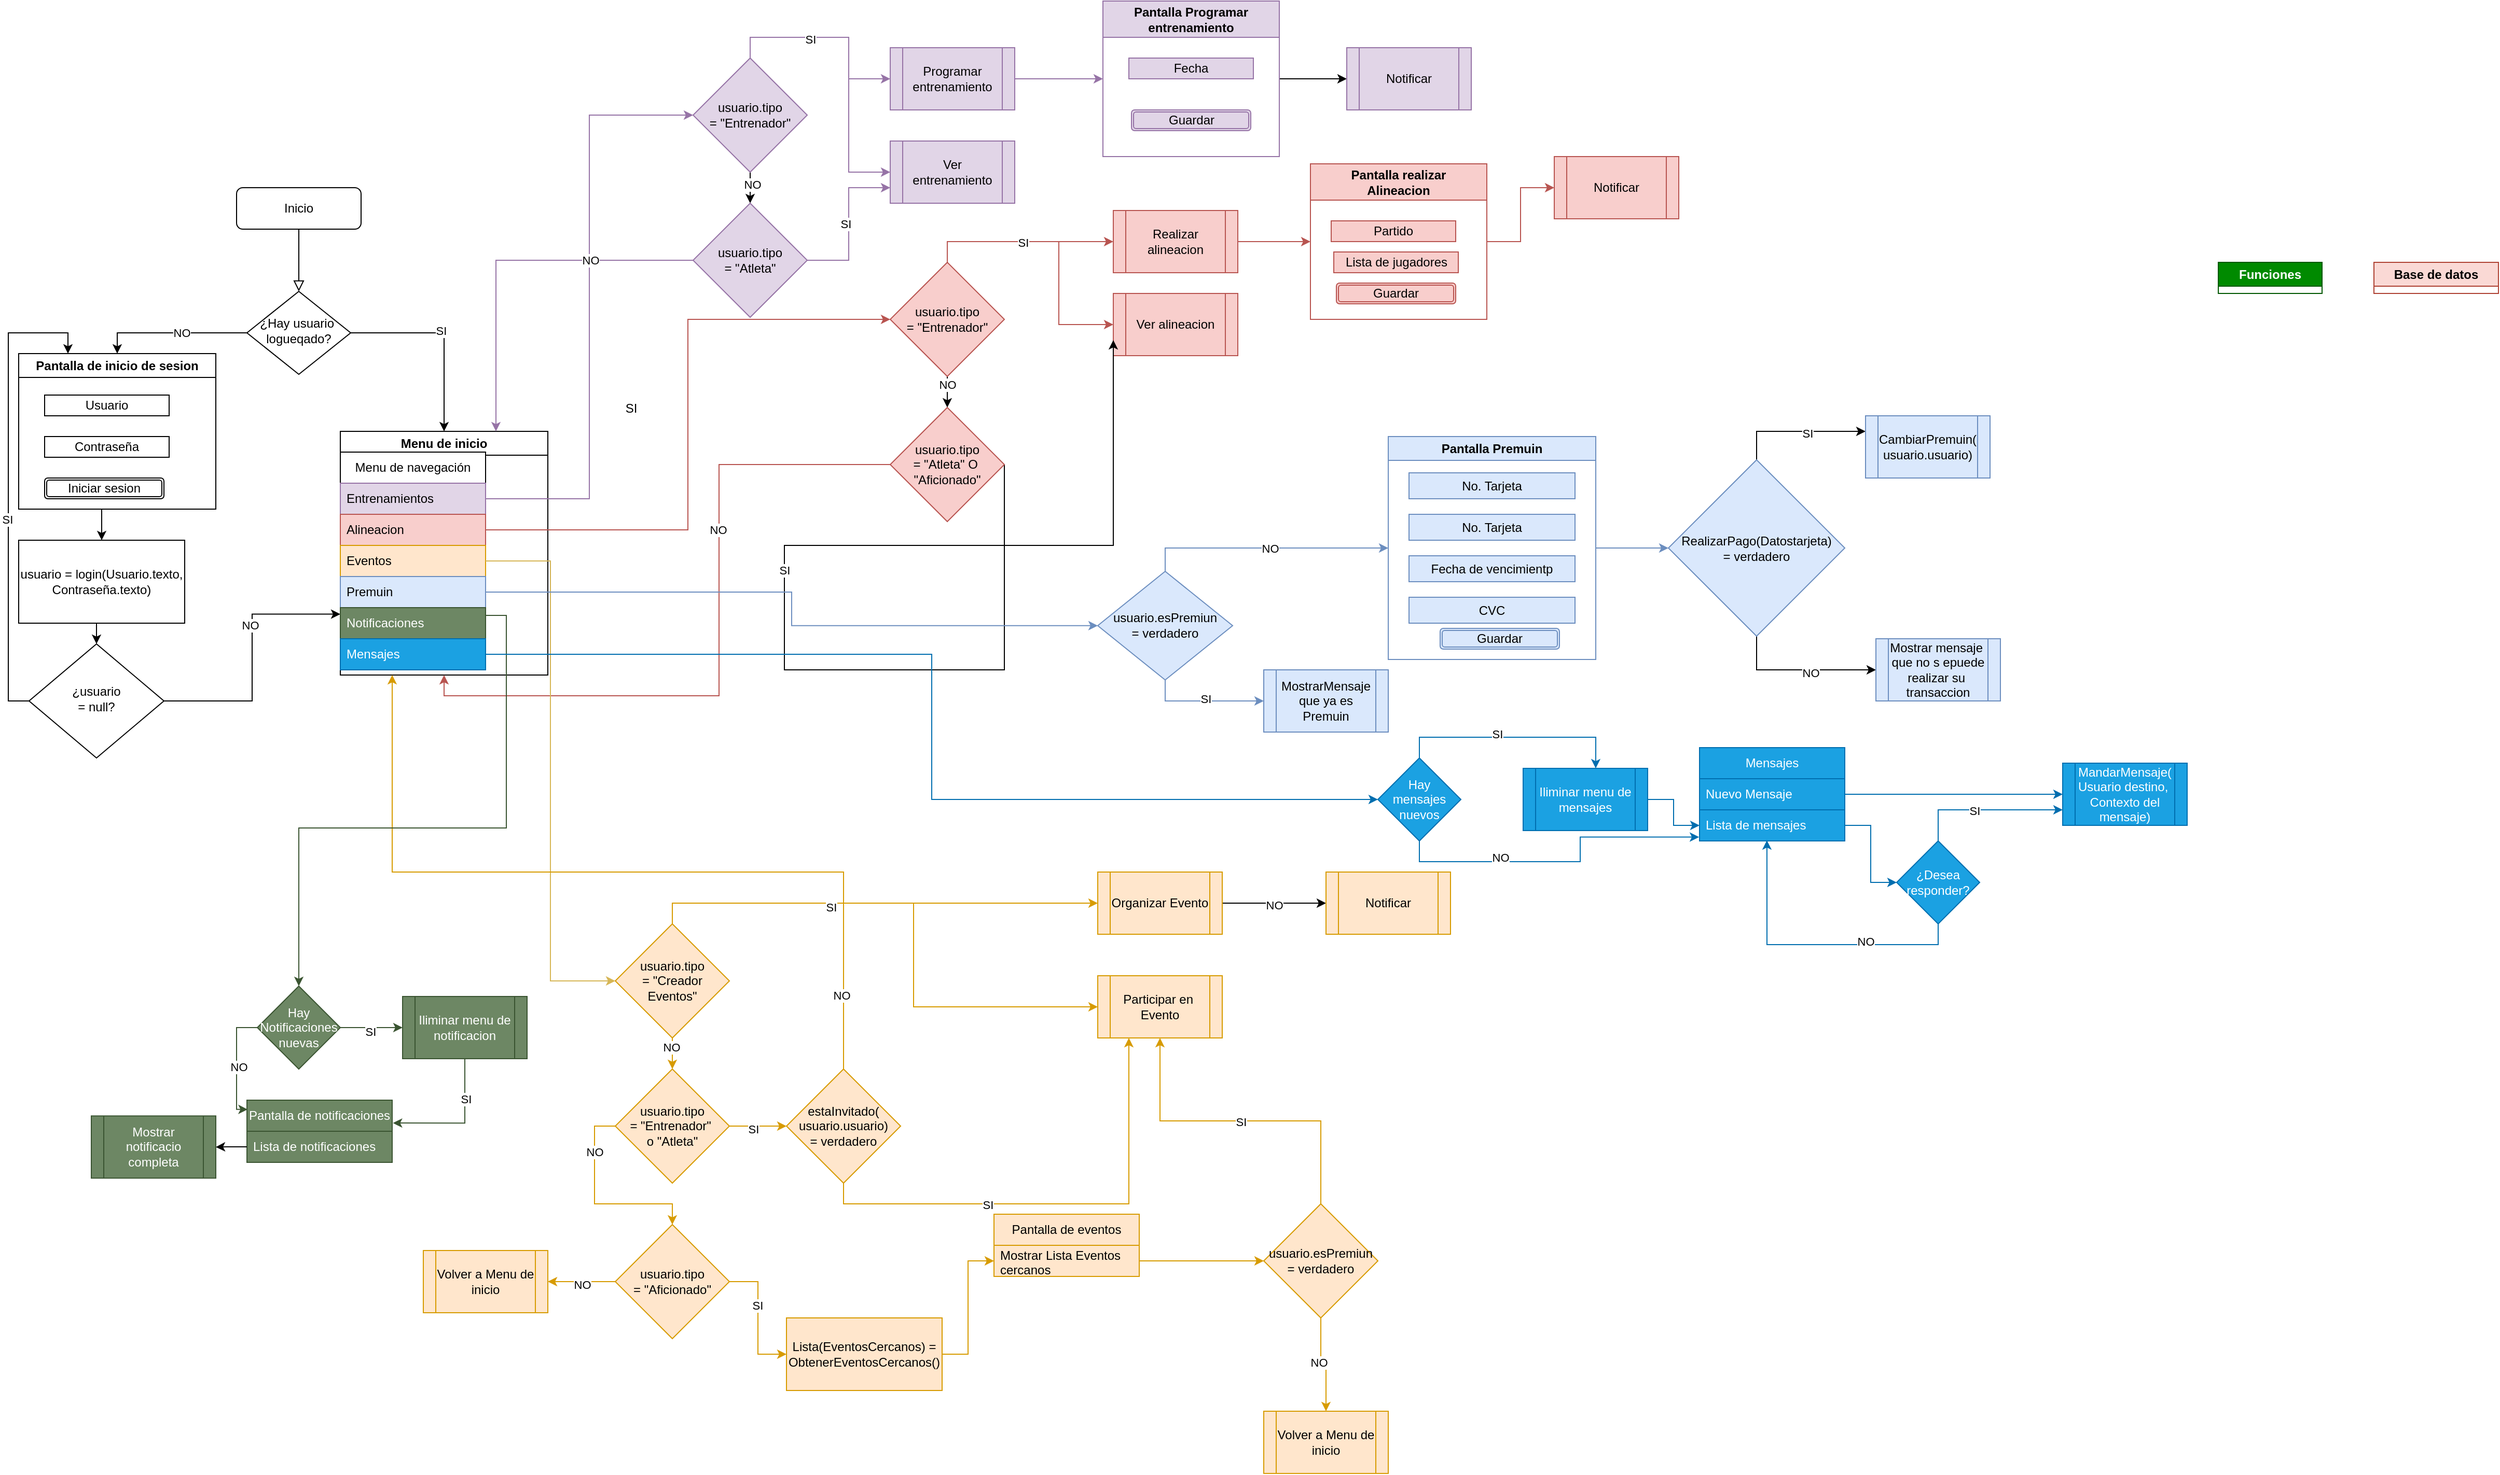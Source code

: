<mxfile version="21.6.5" type="github">
  <diagram id="C5RBs43oDa-KdzZeNtuy" name="Page-1">
    <mxGraphModel dx="1119" dy="995" grid="1" gridSize="10" guides="1" tooltips="1" connect="1" arrows="1" fold="1" page="0" pageScale="1" pageWidth="827" pageHeight="1169" math="0" shadow="0">
      <root>
        <mxCell id="WIyWlLk6GJQsqaUBKTNV-0" />
        <mxCell id="WIyWlLk6GJQsqaUBKTNV-1" parent="WIyWlLk6GJQsqaUBKTNV-0" />
        <mxCell id="WIyWlLk6GJQsqaUBKTNV-2" value="" style="rounded=0;html=1;jettySize=auto;orthogonalLoop=1;fontSize=11;endArrow=block;endFill=0;endSize=8;strokeWidth=1;shadow=0;labelBackgroundColor=none;edgeStyle=orthogonalEdgeStyle;" parent="WIyWlLk6GJQsqaUBKTNV-1" source="WIyWlLk6GJQsqaUBKTNV-3" target="WIyWlLk6GJQsqaUBKTNV-6" edge="1">
          <mxGeometry relative="1" as="geometry" />
        </mxCell>
        <mxCell id="WIyWlLk6GJQsqaUBKTNV-3" value="Inicio" style="rounded=1;whiteSpace=wrap;html=1;fontSize=12;glass=0;strokeWidth=1;shadow=0;" parent="WIyWlLk6GJQsqaUBKTNV-1" vertex="1">
          <mxGeometry x="280" y="30" width="120" height="40" as="geometry" />
        </mxCell>
        <mxCell id="nABgr-9hpTSCNNGx4_WT-3" style="edgeStyle=orthogonalEdgeStyle;rounded=0;orthogonalLoop=1;jettySize=auto;html=1;exitX=0;exitY=0.5;exitDx=0;exitDy=0;entryX=0.5;entryY=0;entryDx=0;entryDy=0;" edge="1" parent="WIyWlLk6GJQsqaUBKTNV-1" source="WIyWlLk6GJQsqaUBKTNV-6" target="nABgr-9hpTSCNNGx4_WT-2">
          <mxGeometry relative="1" as="geometry" />
        </mxCell>
        <mxCell id="nABgr-9hpTSCNNGx4_WT-4" value="NO" style="edgeLabel;html=1;align=center;verticalAlign=middle;resizable=0;points=[];" vertex="1" connectable="0" parent="nABgr-9hpTSCNNGx4_WT-3">
          <mxGeometry x="-0.123" relative="1" as="geometry">
            <mxPoint as="offset" />
          </mxGeometry>
        </mxCell>
        <mxCell id="nABgr-9hpTSCNNGx4_WT-17" style="edgeStyle=orthogonalEdgeStyle;rounded=0;orthogonalLoop=1;jettySize=auto;html=1;exitX=1;exitY=0.5;exitDx=0;exitDy=0;entryX=0.5;entryY=0;entryDx=0;entryDy=0;" edge="1" parent="WIyWlLk6GJQsqaUBKTNV-1" source="WIyWlLk6GJQsqaUBKTNV-6" target="nABgr-9hpTSCNNGx4_WT-16">
          <mxGeometry relative="1" as="geometry" />
        </mxCell>
        <mxCell id="nABgr-9hpTSCNNGx4_WT-18" value="SI" style="edgeLabel;html=1;align=center;verticalAlign=middle;resizable=0;points=[];" vertex="1" connectable="0" parent="nABgr-9hpTSCNNGx4_WT-17">
          <mxGeometry x="-0.067" y="2" relative="1" as="geometry">
            <mxPoint as="offset" />
          </mxGeometry>
        </mxCell>
        <mxCell id="WIyWlLk6GJQsqaUBKTNV-6" value="¿Hay usuario&amp;nbsp;&lt;br&gt;logueqado?" style="rhombus;whiteSpace=wrap;html=1;shadow=0;fontFamily=Helvetica;fontSize=12;align=center;strokeWidth=1;spacing=6;spacingTop=-4;" parent="WIyWlLk6GJQsqaUBKTNV-1" vertex="1">
          <mxGeometry x="290" y="130" width="100" height="80" as="geometry" />
        </mxCell>
        <mxCell id="nABgr-9hpTSCNNGx4_WT-88" style="edgeStyle=orthogonalEdgeStyle;rounded=0;orthogonalLoop=1;jettySize=auto;html=1;exitX=0.5;exitY=1;exitDx=0;exitDy=0;entryX=0.5;entryY=0;entryDx=0;entryDy=0;" edge="1" parent="WIyWlLk6GJQsqaUBKTNV-1" source="nABgr-9hpTSCNNGx4_WT-2" target="nABgr-9hpTSCNNGx4_WT-87">
          <mxGeometry relative="1" as="geometry" />
        </mxCell>
        <mxCell id="nABgr-9hpTSCNNGx4_WT-2" value="Pantalla de inicio de sesion" style="swimlane;whiteSpace=wrap;html=1;" vertex="1" parent="WIyWlLk6GJQsqaUBKTNV-1">
          <mxGeometry x="70" y="190" width="190" height="150" as="geometry" />
        </mxCell>
        <mxCell id="nABgr-9hpTSCNNGx4_WT-5" value="Usuario" style="rounded=0;whiteSpace=wrap;html=1;" vertex="1" parent="nABgr-9hpTSCNNGx4_WT-2">
          <mxGeometry x="25" y="40" width="120" height="20" as="geometry" />
        </mxCell>
        <mxCell id="nABgr-9hpTSCNNGx4_WT-6" value="Contraseña" style="rounded=0;whiteSpace=wrap;html=1;" vertex="1" parent="nABgr-9hpTSCNNGx4_WT-2">
          <mxGeometry x="25" y="80" width="120" height="20" as="geometry" />
        </mxCell>
        <mxCell id="nABgr-9hpTSCNNGx4_WT-9" value="Iniciar sesion" style="shape=ext;double=1;rounded=1;whiteSpace=wrap;html=1;" vertex="1" parent="nABgr-9hpTSCNNGx4_WT-2">
          <mxGeometry x="25" y="120" width="115" height="20" as="geometry" />
        </mxCell>
        <mxCell id="nABgr-9hpTSCNNGx4_WT-19" style="edgeStyle=orthogonalEdgeStyle;rounded=0;orthogonalLoop=1;jettySize=auto;html=1;exitX=1;exitY=0.5;exitDx=0;exitDy=0;entryX=0;entryY=0.75;entryDx=0;entryDy=0;" edge="1" parent="WIyWlLk6GJQsqaUBKTNV-1" source="nABgr-9hpTSCNNGx4_WT-10" target="nABgr-9hpTSCNNGx4_WT-16">
          <mxGeometry relative="1" as="geometry" />
        </mxCell>
        <mxCell id="nABgr-9hpTSCNNGx4_WT-20" value="NO" style="edgeLabel;html=1;align=center;verticalAlign=middle;resizable=0;points=[];" vertex="1" connectable="0" parent="nABgr-9hpTSCNNGx4_WT-19">
          <mxGeometry x="0.25" y="2" relative="1" as="geometry">
            <mxPoint as="offset" />
          </mxGeometry>
        </mxCell>
        <mxCell id="nABgr-9hpTSCNNGx4_WT-22" style="edgeStyle=orthogonalEdgeStyle;rounded=0;orthogonalLoop=1;jettySize=auto;html=1;exitX=0;exitY=0.5;exitDx=0;exitDy=0;entryX=0.25;entryY=0;entryDx=0;entryDy=0;" edge="1" parent="WIyWlLk6GJQsqaUBKTNV-1" source="nABgr-9hpTSCNNGx4_WT-10" target="nABgr-9hpTSCNNGx4_WT-2">
          <mxGeometry relative="1" as="geometry" />
        </mxCell>
        <mxCell id="nABgr-9hpTSCNNGx4_WT-90" value="SI" style="edgeLabel;html=1;align=center;verticalAlign=middle;resizable=0;points=[];" vertex="1" connectable="0" parent="nABgr-9hpTSCNNGx4_WT-22">
          <mxGeometry x="-0.138" y="1" relative="1" as="geometry">
            <mxPoint as="offset" />
          </mxGeometry>
        </mxCell>
        <mxCell id="nABgr-9hpTSCNNGx4_WT-10" value="¿usuario&lt;br&gt;= null?" style="rhombus;whiteSpace=wrap;html=1;shadow=0;fontFamily=Helvetica;fontSize=12;align=center;strokeWidth=1;spacing=6;spacingTop=-4;" vertex="1" parent="WIyWlLk6GJQsqaUBKTNV-1">
          <mxGeometry x="80" y="470" width="130" height="110" as="geometry" />
        </mxCell>
        <mxCell id="nABgr-9hpTSCNNGx4_WT-16" value="Menu de inicio" style="swimlane;whiteSpace=wrap;html=1;" vertex="1" parent="WIyWlLk6GJQsqaUBKTNV-1">
          <mxGeometry x="380" y="265" width="200" height="235" as="geometry" />
        </mxCell>
        <mxCell id="nABgr-9hpTSCNNGx4_WT-25" value="Menu de navegación" style="swimlane;fontStyle=0;childLayout=stackLayout;horizontal=1;startSize=30;horizontalStack=0;resizeParent=1;resizeParentMax=0;resizeLast=0;collapsible=1;marginBottom=0;whiteSpace=wrap;html=1;" vertex="1" parent="nABgr-9hpTSCNNGx4_WT-16">
          <mxGeometry y="20" width="140" height="210" as="geometry" />
        </mxCell>
        <mxCell id="nABgr-9hpTSCNNGx4_WT-26" value="Entrenamientos" style="text;strokeColor=#9673a6;fillColor=#e1d5e7;align=left;verticalAlign=middle;spacingLeft=4;spacingRight=4;overflow=hidden;points=[[0,0.5],[1,0.5]];portConstraint=eastwest;rotatable=0;whiteSpace=wrap;html=1;" vertex="1" parent="nABgr-9hpTSCNNGx4_WT-25">
          <mxGeometry y="30" width="140" height="30" as="geometry" />
        </mxCell>
        <mxCell id="nABgr-9hpTSCNNGx4_WT-27" value="Alineacion" style="text;strokeColor=#b85450;fillColor=#f8cecc;align=left;verticalAlign=middle;spacingLeft=4;spacingRight=4;overflow=hidden;points=[[0,0.5],[1,0.5]];portConstraint=eastwest;rotatable=0;whiteSpace=wrap;html=1;" vertex="1" parent="nABgr-9hpTSCNNGx4_WT-25">
          <mxGeometry y="60" width="140" height="30" as="geometry" />
        </mxCell>
        <mxCell id="nABgr-9hpTSCNNGx4_WT-28" value="Eventos" style="text;strokeColor=#d79b00;fillColor=#ffe6cc;align=left;verticalAlign=middle;spacingLeft=4;spacingRight=4;overflow=hidden;points=[[0,0.5],[1,0.5]];portConstraint=eastwest;rotatable=0;whiteSpace=wrap;html=1;" vertex="1" parent="nABgr-9hpTSCNNGx4_WT-25">
          <mxGeometry y="90" width="140" height="30" as="geometry" />
        </mxCell>
        <mxCell id="nABgr-9hpTSCNNGx4_WT-226" value="Premuin" style="text;strokeColor=#6c8ebf;fillColor=#dae8fc;align=left;verticalAlign=middle;spacingLeft=4;spacingRight=4;overflow=hidden;points=[[0,0.5],[1,0.5]];portConstraint=eastwest;rotatable=0;whiteSpace=wrap;html=1;" vertex="1" parent="nABgr-9hpTSCNNGx4_WT-25">
          <mxGeometry y="120" width="140" height="30" as="geometry" />
        </mxCell>
        <mxCell id="nABgr-9hpTSCNNGx4_WT-316" value="Notificaciones" style="text;align=left;verticalAlign=middle;spacingLeft=4;spacingRight=4;overflow=hidden;points=[[0,0.5],[1,0.5]];portConstraint=eastwest;rotatable=0;whiteSpace=wrap;html=1;fillColor=#6d8764;fontColor=#ffffff;strokeColor=#3A5431;" vertex="1" parent="nABgr-9hpTSCNNGx4_WT-25">
          <mxGeometry y="150" width="140" height="30" as="geometry" />
        </mxCell>
        <mxCell id="nABgr-9hpTSCNNGx4_WT-317" value="Mensajes" style="text;strokeColor=#006EAF;fillColor=#1ba1e2;align=left;verticalAlign=middle;spacingLeft=4;spacingRight=4;overflow=hidden;points=[[0,0.5],[1,0.5]];portConstraint=eastwest;rotatable=0;whiteSpace=wrap;html=1;fontColor=#ffffff;" vertex="1" parent="nABgr-9hpTSCNNGx4_WT-25">
          <mxGeometry y="180" width="140" height="30" as="geometry" />
        </mxCell>
        <mxCell id="nABgr-9hpTSCNNGx4_WT-92" style="edgeStyle=orthogonalEdgeStyle;rounded=0;orthogonalLoop=1;jettySize=auto;html=1;exitX=0.5;exitY=0;exitDx=0;exitDy=0;entryX=0;entryY=0.5;entryDx=0;entryDy=0;fillColor=#e1d5e7;strokeColor=#9673a6;" edge="1" parent="WIyWlLk6GJQsqaUBKTNV-1" source="nABgr-9hpTSCNNGx4_WT-29" target="nABgr-9hpTSCNNGx4_WT-91">
          <mxGeometry relative="1" as="geometry" />
        </mxCell>
        <mxCell id="nABgr-9hpTSCNNGx4_WT-98" style="edgeStyle=orthogonalEdgeStyle;rounded=0;orthogonalLoop=1;jettySize=auto;html=1;exitX=0.5;exitY=0;exitDx=0;exitDy=0;entryX=0;entryY=0.5;entryDx=0;entryDy=0;fillColor=#e1d5e7;strokeColor=#9673a6;" edge="1" parent="WIyWlLk6GJQsqaUBKTNV-1" source="nABgr-9hpTSCNNGx4_WT-29" target="nABgr-9hpTSCNNGx4_WT-94">
          <mxGeometry relative="1" as="geometry" />
        </mxCell>
        <mxCell id="nABgr-9hpTSCNNGx4_WT-112" value="SI" style="edgeLabel;html=1;align=center;verticalAlign=middle;resizable=0;points=[];" vertex="1" connectable="0" parent="nABgr-9hpTSCNNGx4_WT-98">
          <mxGeometry x="-0.451" y="-2" relative="1" as="geometry">
            <mxPoint as="offset" />
          </mxGeometry>
        </mxCell>
        <mxCell id="nABgr-9hpTSCNNGx4_WT-101" style="edgeStyle=orthogonalEdgeStyle;rounded=0;orthogonalLoop=1;jettySize=auto;html=1;exitX=0.5;exitY=1;exitDx=0;exitDy=0;entryX=0.5;entryY=0;entryDx=0;entryDy=0;" edge="1" parent="WIyWlLk6GJQsqaUBKTNV-1" source="nABgr-9hpTSCNNGx4_WT-29" target="nABgr-9hpTSCNNGx4_WT-100">
          <mxGeometry relative="1" as="geometry" />
        </mxCell>
        <mxCell id="nABgr-9hpTSCNNGx4_WT-102" value="NO" style="edgeLabel;html=1;align=center;verticalAlign=middle;resizable=0;points=[];" vertex="1" connectable="0" parent="nABgr-9hpTSCNNGx4_WT-101">
          <mxGeometry x="-0.25" y="2" relative="1" as="geometry">
            <mxPoint as="offset" />
          </mxGeometry>
        </mxCell>
        <mxCell id="nABgr-9hpTSCNNGx4_WT-29" value="usuario.tipo&lt;br&gt;= &quot;Entrenador&quot;" style="rhombus;whiteSpace=wrap;html=1;fillColor=#e1d5e7;strokeColor=#9673a6;" vertex="1" parent="WIyWlLk6GJQsqaUBKTNV-1">
          <mxGeometry x="720" y="-95" width="110" height="110" as="geometry" />
        </mxCell>
        <mxCell id="nABgr-9hpTSCNNGx4_WT-59" style="edgeStyle=orthogonalEdgeStyle;rounded=0;orthogonalLoop=1;jettySize=auto;html=1;entryX=0;entryY=0.5;entryDx=0;entryDy=0;fillColor=#e1d5e7;strokeColor=#9673a6;" edge="1" parent="WIyWlLk6GJQsqaUBKTNV-1" source="nABgr-9hpTSCNNGx4_WT-26" target="nABgr-9hpTSCNNGx4_WT-29">
          <mxGeometry relative="1" as="geometry" />
        </mxCell>
        <mxCell id="nABgr-9hpTSCNNGx4_WT-89" style="edgeStyle=orthogonalEdgeStyle;rounded=0;orthogonalLoop=1;jettySize=auto;html=1;exitX=0.5;exitY=1;exitDx=0;exitDy=0;entryX=0.5;entryY=0;entryDx=0;entryDy=0;" edge="1" parent="WIyWlLk6GJQsqaUBKTNV-1" source="nABgr-9hpTSCNNGx4_WT-87" target="nABgr-9hpTSCNNGx4_WT-10">
          <mxGeometry relative="1" as="geometry" />
        </mxCell>
        <mxCell id="nABgr-9hpTSCNNGx4_WT-87" value="usuario = login(Usuario.texto,&lt;br&gt;Contraseña.texto)" style="rounded=0;whiteSpace=wrap;html=1;" vertex="1" parent="WIyWlLk6GJQsqaUBKTNV-1">
          <mxGeometry x="70" y="370" width="160" height="80" as="geometry" />
        </mxCell>
        <mxCell id="nABgr-9hpTSCNNGx4_WT-184" style="edgeStyle=orthogonalEdgeStyle;rounded=0;orthogonalLoop=1;jettySize=auto;html=1;exitX=1;exitY=0.5;exitDx=0;exitDy=0;entryX=0;entryY=0.5;entryDx=0;entryDy=0;fillColor=#e1d5e7;strokeColor=#9673a6;" edge="1" parent="WIyWlLk6GJQsqaUBKTNV-1" source="nABgr-9hpTSCNNGx4_WT-91" target="nABgr-9hpTSCNNGx4_WT-178">
          <mxGeometry relative="1" as="geometry" />
        </mxCell>
        <mxCell id="nABgr-9hpTSCNNGx4_WT-91" value="Programar entrenamiento" style="shape=process;whiteSpace=wrap;html=1;backgroundOutline=1;fillColor=#e1d5e7;strokeColor=#9673a6;" vertex="1" parent="WIyWlLk6GJQsqaUBKTNV-1">
          <mxGeometry x="910" y="-105" width="120" height="60" as="geometry" />
        </mxCell>
        <mxCell id="nABgr-9hpTSCNNGx4_WT-94" value="Ver entrenamiento" style="shape=process;whiteSpace=wrap;html=1;backgroundOutline=1;fillColor=#e1d5e7;strokeColor=#9673a6;" vertex="1" parent="WIyWlLk6GJQsqaUBKTNV-1">
          <mxGeometry x="910" y="-15" width="120" height="60" as="geometry" />
        </mxCell>
        <mxCell id="nABgr-9hpTSCNNGx4_WT-99" value="SI" style="text;html=1;align=center;verticalAlign=middle;resizable=0;points=[];autosize=1;strokeColor=none;fillColor=none;" vertex="1" parent="WIyWlLk6GJQsqaUBKTNV-1">
          <mxGeometry x="645" y="228" width="30" height="30" as="geometry" />
        </mxCell>
        <mxCell id="nABgr-9hpTSCNNGx4_WT-103" style="edgeStyle=orthogonalEdgeStyle;rounded=0;orthogonalLoop=1;jettySize=auto;html=1;exitX=1;exitY=0.5;exitDx=0;exitDy=0;entryX=0;entryY=0.75;entryDx=0;entryDy=0;fillColor=#e1d5e7;strokeColor=#9673a6;" edge="1" parent="WIyWlLk6GJQsqaUBKTNV-1" source="nABgr-9hpTSCNNGx4_WT-100" target="nABgr-9hpTSCNNGx4_WT-94">
          <mxGeometry relative="1" as="geometry" />
        </mxCell>
        <mxCell id="nABgr-9hpTSCNNGx4_WT-104" value="SI" style="edgeLabel;html=1;align=center;verticalAlign=middle;resizable=0;points=[];" vertex="1" connectable="0" parent="nABgr-9hpTSCNNGx4_WT-103">
          <mxGeometry y="3" relative="1" as="geometry">
            <mxPoint as="offset" />
          </mxGeometry>
        </mxCell>
        <mxCell id="nABgr-9hpTSCNNGx4_WT-110" style="edgeStyle=orthogonalEdgeStyle;rounded=0;orthogonalLoop=1;jettySize=auto;html=1;exitX=0;exitY=0.5;exitDx=0;exitDy=0;entryX=0.75;entryY=0;entryDx=0;entryDy=0;fillColor=#e1d5e7;strokeColor=#9673a6;" edge="1" parent="WIyWlLk6GJQsqaUBKTNV-1" source="nABgr-9hpTSCNNGx4_WT-100" target="nABgr-9hpTSCNNGx4_WT-16">
          <mxGeometry relative="1" as="geometry" />
        </mxCell>
        <mxCell id="nABgr-9hpTSCNNGx4_WT-111" value="NO" style="edgeLabel;html=1;align=center;verticalAlign=middle;resizable=0;points=[];" vertex="1" connectable="0" parent="nABgr-9hpTSCNNGx4_WT-110">
          <mxGeometry x="-0.44" relative="1" as="geometry">
            <mxPoint as="offset" />
          </mxGeometry>
        </mxCell>
        <mxCell id="nABgr-9hpTSCNNGx4_WT-100" value="usuario.tipo&lt;br&gt;= &quot;Atleta&quot;" style="rhombus;whiteSpace=wrap;html=1;fillColor=#e1d5e7;strokeColor=#9673a6;" vertex="1" parent="WIyWlLk6GJQsqaUBKTNV-1">
          <mxGeometry x="720" y="45" width="110" height="110" as="geometry" />
        </mxCell>
        <mxCell id="nABgr-9hpTSCNNGx4_WT-118" style="edgeStyle=orthogonalEdgeStyle;rounded=0;orthogonalLoop=1;jettySize=auto;html=1;exitX=0.5;exitY=0;exitDx=0;exitDy=0;entryX=0;entryY=0.5;entryDx=0;entryDy=0;fillColor=#f8cecc;strokeColor=#b85450;" edge="1" parent="WIyWlLk6GJQsqaUBKTNV-1" source="nABgr-9hpTSCNNGx4_WT-113" target="nABgr-9hpTSCNNGx4_WT-114">
          <mxGeometry relative="1" as="geometry" />
        </mxCell>
        <mxCell id="nABgr-9hpTSCNNGx4_WT-119" style="edgeStyle=orthogonalEdgeStyle;rounded=0;orthogonalLoop=1;jettySize=auto;html=1;exitX=0.5;exitY=0;exitDx=0;exitDy=0;fillColor=#f8cecc;strokeColor=#b85450;" edge="1" parent="WIyWlLk6GJQsqaUBKTNV-1" source="nABgr-9hpTSCNNGx4_WT-113" target="nABgr-9hpTSCNNGx4_WT-115">
          <mxGeometry relative="1" as="geometry" />
        </mxCell>
        <mxCell id="nABgr-9hpTSCNNGx4_WT-120" value="SI" style="edgeLabel;html=1;align=center;verticalAlign=middle;resizable=0;points=[];" vertex="1" connectable="0" parent="nABgr-9hpTSCNNGx4_WT-119">
          <mxGeometry x="-0.285" y="-1" relative="1" as="geometry">
            <mxPoint as="offset" />
          </mxGeometry>
        </mxCell>
        <mxCell id="nABgr-9hpTSCNNGx4_WT-121" style="edgeStyle=orthogonalEdgeStyle;rounded=0;orthogonalLoop=1;jettySize=auto;html=1;exitX=0.5;exitY=1;exitDx=0;exitDy=0;entryX=0.5;entryY=0;entryDx=0;entryDy=0;" edge="1" parent="WIyWlLk6GJQsqaUBKTNV-1" source="nABgr-9hpTSCNNGx4_WT-113" target="nABgr-9hpTSCNNGx4_WT-116">
          <mxGeometry relative="1" as="geometry" />
        </mxCell>
        <mxCell id="nABgr-9hpTSCNNGx4_WT-122" value="NO" style="edgeLabel;html=1;align=center;verticalAlign=middle;resizable=0;points=[];" vertex="1" connectable="0" parent="nABgr-9hpTSCNNGx4_WT-121">
          <mxGeometry x="-0.5" relative="1" as="geometry">
            <mxPoint as="offset" />
          </mxGeometry>
        </mxCell>
        <mxCell id="nABgr-9hpTSCNNGx4_WT-113" value="usuario.tipo&lt;br&gt;= &quot;Entrenador&quot;" style="rhombus;whiteSpace=wrap;html=1;fillColor=#f8cecc;strokeColor=#b85450;" vertex="1" parent="WIyWlLk6GJQsqaUBKTNV-1">
          <mxGeometry x="910" y="102" width="110" height="110" as="geometry" />
        </mxCell>
        <mxCell id="nABgr-9hpTSCNNGx4_WT-191" style="edgeStyle=orthogonalEdgeStyle;rounded=0;orthogonalLoop=1;jettySize=auto;html=1;exitX=1;exitY=0.5;exitDx=0;exitDy=0;entryX=0;entryY=0.5;entryDx=0;entryDy=0;fillColor=#f8cecc;strokeColor=#b85450;" edge="1" parent="WIyWlLk6GJQsqaUBKTNV-1" source="nABgr-9hpTSCNNGx4_WT-114" target="nABgr-9hpTSCNNGx4_WT-185">
          <mxGeometry relative="1" as="geometry" />
        </mxCell>
        <mxCell id="nABgr-9hpTSCNNGx4_WT-114" value="Realizar alineacion" style="shape=process;whiteSpace=wrap;html=1;backgroundOutline=1;fillColor=#f8cecc;strokeColor=#b85450;" vertex="1" parent="WIyWlLk6GJQsqaUBKTNV-1">
          <mxGeometry x="1125" y="52" width="120" height="60" as="geometry" />
        </mxCell>
        <mxCell id="nABgr-9hpTSCNNGx4_WT-115" value="Ver alineacion" style="shape=process;whiteSpace=wrap;html=1;backgroundOutline=1;fillColor=#f8cecc;strokeColor=#b85450;" vertex="1" parent="WIyWlLk6GJQsqaUBKTNV-1">
          <mxGeometry x="1125" y="132" width="120" height="60" as="geometry" />
        </mxCell>
        <mxCell id="nABgr-9hpTSCNNGx4_WT-123" style="edgeStyle=orthogonalEdgeStyle;rounded=0;orthogonalLoop=1;jettySize=auto;html=1;exitX=1;exitY=0.5;exitDx=0;exitDy=0;entryX=0;entryY=0.75;entryDx=0;entryDy=0;" edge="1" parent="WIyWlLk6GJQsqaUBKTNV-1" source="nABgr-9hpTSCNNGx4_WT-116" target="nABgr-9hpTSCNNGx4_WT-115">
          <mxGeometry relative="1" as="geometry">
            <Array as="points">
              <mxPoint x="808" y="495" />
              <mxPoint x="808" y="375" />
            </Array>
          </mxGeometry>
        </mxCell>
        <mxCell id="nABgr-9hpTSCNNGx4_WT-126" value="SI" style="edgeLabel;html=1;align=center;verticalAlign=middle;resizable=0;points=[];" vertex="1" connectable="0" parent="nABgr-9hpTSCNNGx4_WT-123">
          <mxGeometry x="-0.031" relative="1" as="geometry">
            <mxPoint as="offset" />
          </mxGeometry>
        </mxCell>
        <mxCell id="nABgr-9hpTSCNNGx4_WT-124" style="edgeStyle=orthogonalEdgeStyle;rounded=0;orthogonalLoop=1;jettySize=auto;html=1;exitX=0;exitY=0.5;exitDx=0;exitDy=0;entryX=0.5;entryY=1;entryDx=0;entryDy=0;fillColor=#f8cecc;strokeColor=#b85450;" edge="1" parent="WIyWlLk6GJQsqaUBKTNV-1" source="nABgr-9hpTSCNNGx4_WT-116" target="nABgr-9hpTSCNNGx4_WT-16">
          <mxGeometry relative="1" as="geometry" />
        </mxCell>
        <mxCell id="nABgr-9hpTSCNNGx4_WT-125" value="NO" style="edgeLabel;html=1;align=center;verticalAlign=middle;resizable=0;points=[];" vertex="1" connectable="0" parent="nABgr-9hpTSCNNGx4_WT-124">
          <mxGeometry x="-0.323" y="-1" relative="1" as="geometry">
            <mxPoint as="offset" />
          </mxGeometry>
        </mxCell>
        <mxCell id="nABgr-9hpTSCNNGx4_WT-116" value="usuario.tipo&lt;br&gt;= &quot;Atleta&quot; O&amp;nbsp;&lt;br&gt;&quot;Aficionado&quot;" style="rhombus;whiteSpace=wrap;html=1;fillColor=#f8cecc;strokeColor=#b85450;" vertex="1" parent="WIyWlLk6GJQsqaUBKTNV-1">
          <mxGeometry x="910" y="242" width="110" height="110" as="geometry" />
        </mxCell>
        <mxCell id="nABgr-9hpTSCNNGx4_WT-117" style="edgeStyle=orthogonalEdgeStyle;rounded=0;orthogonalLoop=1;jettySize=auto;html=1;exitX=1;exitY=0.5;exitDx=0;exitDy=0;entryX=0;entryY=0.5;entryDx=0;entryDy=0;fillColor=#f8cecc;strokeColor=#b85450;" edge="1" parent="WIyWlLk6GJQsqaUBKTNV-1" source="nABgr-9hpTSCNNGx4_WT-27" target="nABgr-9hpTSCNNGx4_WT-113">
          <mxGeometry relative="1" as="geometry" />
        </mxCell>
        <mxCell id="nABgr-9hpTSCNNGx4_WT-81" value="Base de datos" style="swimlane;whiteSpace=wrap;html=1;fillColor=#fad9d5;strokeColor=#ae4132;" vertex="1" collapsed="1" parent="WIyWlLk6GJQsqaUBKTNV-1">
          <mxGeometry x="2340" y="102" width="120" height="30" as="geometry">
            <mxRectangle x="2340" y="102" width="980" height="618" as="alternateBounds" />
          </mxGeometry>
        </mxCell>
        <mxCell id="nABgr-9hpTSCNNGx4_WT-82" value="Usuario" style="swimlane;fontStyle=0;childLayout=stackLayout;horizontal=1;startSize=30;horizontalStack=0;resizeParent=1;resizeParentMax=0;resizeLast=0;collapsible=1;marginBottom=0;whiteSpace=wrap;html=1;" vertex="1" parent="nABgr-9hpTSCNNGx4_WT-81">
          <mxGeometry x="40" y="60" width="140" height="150" as="geometry" />
        </mxCell>
        <mxCell id="nABgr-9hpTSCNNGx4_WT-83" value="usuario" style="text;strokeColor=none;fillColor=none;align=left;verticalAlign=middle;spacingLeft=4;spacingRight=4;overflow=hidden;points=[[0,0.5],[1,0.5]];portConstraint=eastwest;rotatable=0;whiteSpace=wrap;html=1;" vertex="1" parent="nABgr-9hpTSCNNGx4_WT-82">
          <mxGeometry y="30" width="140" height="30" as="geometry" />
        </mxCell>
        <mxCell id="nABgr-9hpTSCNNGx4_WT-84" value="contraseña" style="text;strokeColor=none;fillColor=none;align=left;verticalAlign=middle;spacingLeft=4;spacingRight=4;overflow=hidden;points=[[0,0.5],[1,0.5]];portConstraint=eastwest;rotatable=0;whiteSpace=wrap;html=1;" vertex="1" parent="nABgr-9hpTSCNNGx4_WT-82">
          <mxGeometry y="60" width="140" height="30" as="geometry" />
        </mxCell>
        <mxCell id="nABgr-9hpTSCNNGx4_WT-85" value="tipo_usuario" style="text;strokeColor=none;fillColor=none;align=left;verticalAlign=middle;spacingLeft=4;spacingRight=4;overflow=hidden;points=[[0,0.5],[1,0.5]];portConstraint=eastwest;rotatable=0;whiteSpace=wrap;html=1;" vertex="1" parent="nABgr-9hpTSCNNGx4_WT-82">
          <mxGeometry y="90" width="140" height="30" as="geometry" />
        </mxCell>
        <mxCell id="nABgr-9hpTSCNNGx4_WT-131" value="equipo_id" style="text;strokeColor=none;fillColor=none;align=left;verticalAlign=middle;spacingLeft=4;spacingRight=4;overflow=hidden;points=[[0,0.5],[1,0.5]];portConstraint=eastwest;rotatable=0;whiteSpace=wrap;html=1;" vertex="1" parent="nABgr-9hpTSCNNGx4_WT-82">
          <mxGeometry y="120" width="140" height="30" as="geometry" />
        </mxCell>
        <mxCell id="nABgr-9hpTSCNNGx4_WT-127" value="Equipo" style="swimlane;fontStyle=0;childLayout=stackLayout;horizontal=1;startSize=30;horizontalStack=0;resizeParent=1;resizeParentMax=0;resizeLast=0;collapsible=1;marginBottom=0;whiteSpace=wrap;html=1;" vertex="1" parent="nABgr-9hpTSCNNGx4_WT-81">
          <mxGeometry x="210" y="60" width="140" height="210" as="geometry" />
        </mxCell>
        <mxCell id="nABgr-9hpTSCNNGx4_WT-128" value="equipo_id" style="text;strokeColor=none;fillColor=none;align=left;verticalAlign=middle;spacingLeft=4;spacingRight=4;overflow=hidden;points=[[0,0.5],[1,0.5]];portConstraint=eastwest;rotatable=0;whiteSpace=wrap;html=1;" vertex="1" parent="nABgr-9hpTSCNNGx4_WT-127">
          <mxGeometry y="30" width="140" height="30" as="geometry" />
        </mxCell>
        <mxCell id="nABgr-9hpTSCNNGx4_WT-139" value="deporte_id" style="text;strokeColor=none;fillColor=none;align=left;verticalAlign=middle;spacingLeft=4;spacingRight=4;overflow=hidden;points=[[0,0.5],[1,0.5]];portConstraint=eastwest;rotatable=0;whiteSpace=wrap;html=1;" vertex="1" parent="nABgr-9hpTSCNNGx4_WT-127">
          <mxGeometry y="60" width="140" height="30" as="geometry" />
        </mxCell>
        <mxCell id="nABgr-9hpTSCNNGx4_WT-129" value="nombre" style="text;strokeColor=none;fillColor=none;align=left;verticalAlign=middle;spacingLeft=4;spacingRight=4;overflow=hidden;points=[[0,0.5],[1,0.5]];portConstraint=eastwest;rotatable=0;whiteSpace=wrap;html=1;" vertex="1" parent="nABgr-9hpTSCNNGx4_WT-127">
          <mxGeometry y="90" width="140" height="30" as="geometry" />
        </mxCell>
        <mxCell id="nABgr-9hpTSCNNGx4_WT-130" value="equipacion_local" style="text;strokeColor=none;fillColor=none;align=left;verticalAlign=middle;spacingLeft=4;spacingRight=4;overflow=hidden;points=[[0,0.5],[1,0.5]];portConstraint=eastwest;rotatable=0;whiteSpace=wrap;html=1;" vertex="1" parent="nABgr-9hpTSCNNGx4_WT-127">
          <mxGeometry y="120" width="140" height="30" as="geometry" />
        </mxCell>
        <mxCell id="nABgr-9hpTSCNNGx4_WT-132" value="equipacion_visitante" style="text;strokeColor=none;fillColor=none;align=left;verticalAlign=middle;spacingLeft=4;spacingRight=4;overflow=hidden;points=[[0,0.5],[1,0.5]];portConstraint=eastwest;rotatable=0;whiteSpace=wrap;html=1;" vertex="1" parent="nABgr-9hpTSCNNGx4_WT-127">
          <mxGeometry y="150" width="140" height="30" as="geometry" />
        </mxCell>
        <mxCell id="nABgr-9hpTSCNNGx4_WT-138" value="equipacion_tercera" style="text;strokeColor=none;fillColor=none;align=left;verticalAlign=middle;spacingLeft=4;spacingRight=4;overflow=hidden;points=[[0,0.5],[1,0.5]];portConstraint=eastwest;rotatable=0;whiteSpace=wrap;html=1;" vertex="1" parent="nABgr-9hpTSCNNGx4_WT-127">
          <mxGeometry y="180" width="140" height="30" as="geometry" />
        </mxCell>
        <mxCell id="nABgr-9hpTSCNNGx4_WT-140" style="edgeStyle=orthogonalEdgeStyle;rounded=0;orthogonalLoop=1;jettySize=auto;html=1;exitX=1;exitY=0.5;exitDx=0;exitDy=0;" edge="1" parent="nABgr-9hpTSCNNGx4_WT-81" source="nABgr-9hpTSCNNGx4_WT-131" target="nABgr-9hpTSCNNGx4_WT-128">
          <mxGeometry relative="1" as="geometry" />
        </mxCell>
        <mxCell id="nABgr-9hpTSCNNGx4_WT-141" value="Deporte" style="swimlane;fontStyle=0;childLayout=stackLayout;horizontal=1;startSize=30;horizontalStack=0;resizeParent=1;resizeParentMax=0;resizeLast=0;collapsible=1;marginBottom=0;whiteSpace=wrap;html=1;" vertex="1" parent="nABgr-9hpTSCNNGx4_WT-81">
          <mxGeometry x="390" y="60" width="140" height="90" as="geometry" />
        </mxCell>
        <mxCell id="nABgr-9hpTSCNNGx4_WT-142" value="deporte_id" style="text;strokeColor=none;fillColor=none;align=left;verticalAlign=middle;spacingLeft=4;spacingRight=4;overflow=hidden;points=[[0,0.5],[1,0.5]];portConstraint=eastwest;rotatable=0;whiteSpace=wrap;html=1;" vertex="1" parent="nABgr-9hpTSCNNGx4_WT-141">
          <mxGeometry y="30" width="140" height="30" as="geometry" />
        </mxCell>
        <mxCell id="nABgr-9hpTSCNNGx4_WT-143" value="nombre" style="text;strokeColor=none;fillColor=none;align=left;verticalAlign=middle;spacingLeft=4;spacingRight=4;overflow=hidden;points=[[0,0.5],[1,0.5]];portConstraint=eastwest;rotatable=0;whiteSpace=wrap;html=1;" vertex="1" parent="nABgr-9hpTSCNNGx4_WT-141">
          <mxGeometry y="60" width="140" height="30" as="geometry" />
        </mxCell>
        <mxCell id="nABgr-9hpTSCNNGx4_WT-146" style="edgeStyle=orthogonalEdgeStyle;rounded=0;orthogonalLoop=1;jettySize=auto;html=1;exitX=1;exitY=0.5;exitDx=0;exitDy=0;entryX=0;entryY=0.5;entryDx=0;entryDy=0;" edge="1" parent="nABgr-9hpTSCNNGx4_WT-81" source="nABgr-9hpTSCNNGx4_WT-139" target="nABgr-9hpTSCNNGx4_WT-142">
          <mxGeometry relative="1" as="geometry" />
        </mxCell>
        <mxCell id="nABgr-9hpTSCNNGx4_WT-147" value="Juego" style="swimlane;fontStyle=0;childLayout=stackLayout;horizontal=1;startSize=30;horizontalStack=0;resizeParent=1;resizeParentMax=0;resizeLast=0;collapsible=1;marginBottom=0;whiteSpace=wrap;html=1;" vertex="1" parent="nABgr-9hpTSCNNGx4_WT-81">
          <mxGeometry x="570" y="60" width="140" height="180" as="geometry" />
        </mxCell>
        <mxCell id="nABgr-9hpTSCNNGx4_WT-162" value="juego_id" style="text;strokeColor=none;fillColor=none;align=left;verticalAlign=middle;spacingLeft=4;spacingRight=4;overflow=hidden;points=[[0,0.5],[1,0.5]];portConstraint=eastwest;rotatable=0;whiteSpace=wrap;html=1;" vertex="1" parent="nABgr-9hpTSCNNGx4_WT-147">
          <mxGeometry y="30" width="140" height="30" as="geometry" />
        </mxCell>
        <mxCell id="nABgr-9hpTSCNNGx4_WT-148" value="deporte_id" style="text;strokeColor=none;fillColor=none;align=left;verticalAlign=middle;spacingLeft=4;spacingRight=4;overflow=hidden;points=[[0,0.5],[1,0.5]];portConstraint=eastwest;rotatable=0;whiteSpace=wrap;html=1;" vertex="1" parent="nABgr-9hpTSCNNGx4_WT-147">
          <mxGeometry y="60" width="140" height="30" as="geometry" />
        </mxCell>
        <mxCell id="nABgr-9hpTSCNNGx4_WT-149" value="fecha" style="text;strokeColor=none;fillColor=none;align=left;verticalAlign=middle;spacingLeft=4;spacingRight=4;overflow=hidden;points=[[0,0.5],[1,0.5]];portConstraint=eastwest;rotatable=0;whiteSpace=wrap;html=1;" vertex="1" parent="nABgr-9hpTSCNNGx4_WT-147">
          <mxGeometry y="90" width="140" height="30" as="geometry" />
        </mxCell>
        <mxCell id="nABgr-9hpTSCNNGx4_WT-150" value="equipo_local" style="text;strokeColor=none;fillColor=none;align=left;verticalAlign=middle;spacingLeft=4;spacingRight=4;overflow=hidden;points=[[0,0.5],[1,0.5]];portConstraint=eastwest;rotatable=0;whiteSpace=wrap;html=1;" vertex="1" parent="nABgr-9hpTSCNNGx4_WT-147">
          <mxGeometry y="120" width="140" height="30" as="geometry" />
        </mxCell>
        <mxCell id="nABgr-9hpTSCNNGx4_WT-156" value="equipo_visitante" style="text;strokeColor=none;fillColor=none;align=left;verticalAlign=middle;spacingLeft=4;spacingRight=4;overflow=hidden;points=[[0,0.5],[1,0.5]];portConstraint=eastwest;rotatable=0;whiteSpace=wrap;html=1;" vertex="1" parent="nABgr-9hpTSCNNGx4_WT-147">
          <mxGeometry y="150" width="140" height="30" as="geometry" />
        </mxCell>
        <mxCell id="nABgr-9hpTSCNNGx4_WT-157" value="Alineacion" style="swimlane;fontStyle=0;childLayout=stackLayout;horizontal=1;startSize=30;horizontalStack=0;resizeParent=1;resizeParentMax=0;resizeLast=0;collapsible=1;marginBottom=0;whiteSpace=wrap;html=1;" vertex="1" parent="nABgr-9hpTSCNNGx4_WT-81">
          <mxGeometry x="760" y="60" width="140" height="90" as="geometry" />
        </mxCell>
        <mxCell id="nABgr-9hpTSCNNGx4_WT-158" value="alineacion_id" style="text;strokeColor=none;fillColor=none;align=left;verticalAlign=middle;spacingLeft=4;spacingRight=4;overflow=hidden;points=[[0,0.5],[1,0.5]];portConstraint=eastwest;rotatable=0;whiteSpace=wrap;html=1;" vertex="1" parent="nABgr-9hpTSCNNGx4_WT-157">
          <mxGeometry y="30" width="140" height="30" as="geometry" />
        </mxCell>
        <mxCell id="nABgr-9hpTSCNNGx4_WT-159" value="juego_id" style="text;strokeColor=none;fillColor=none;align=left;verticalAlign=middle;spacingLeft=4;spacingRight=4;overflow=hidden;points=[[0,0.5],[1,0.5]];portConstraint=eastwest;rotatable=0;whiteSpace=wrap;html=1;" vertex="1" parent="nABgr-9hpTSCNNGx4_WT-157">
          <mxGeometry y="60" width="140" height="30" as="geometry" />
        </mxCell>
        <mxCell id="nABgr-9hpTSCNNGx4_WT-163" style="edgeStyle=orthogonalEdgeStyle;rounded=0;orthogonalLoop=1;jettySize=auto;html=1;exitX=0;exitY=0.5;exitDx=0;exitDy=0;entryX=1;entryY=0.5;entryDx=0;entryDy=0;" edge="1" parent="nABgr-9hpTSCNNGx4_WT-81" source="nABgr-9hpTSCNNGx4_WT-148" target="nABgr-9hpTSCNNGx4_WT-142">
          <mxGeometry relative="1" as="geometry" />
        </mxCell>
        <mxCell id="nABgr-9hpTSCNNGx4_WT-164" style="edgeStyle=orthogonalEdgeStyle;rounded=0;orthogonalLoop=1;jettySize=auto;html=1;exitX=0;exitY=0.5;exitDx=0;exitDy=0;entryX=1;entryY=0.5;entryDx=0;entryDy=0;" edge="1" parent="nABgr-9hpTSCNNGx4_WT-81" source="nABgr-9hpTSCNNGx4_WT-159" target="nABgr-9hpTSCNNGx4_WT-162">
          <mxGeometry relative="1" as="geometry" />
        </mxCell>
        <mxCell id="nABgr-9hpTSCNNGx4_WT-165" value="alineacion_jugador" style="swimlane;fontStyle=0;childLayout=stackLayout;horizontal=1;startSize=30;horizontalStack=0;resizeParent=1;resizeParentMax=0;resizeLast=0;collapsible=1;marginBottom=0;whiteSpace=wrap;html=1;" vertex="1" parent="nABgr-9hpTSCNNGx4_WT-81">
          <mxGeometry x="50" y="370" width="140" height="120" as="geometry" />
        </mxCell>
        <mxCell id="nABgr-9hpTSCNNGx4_WT-166" value="id" style="text;strokeColor=none;fillColor=none;align=left;verticalAlign=middle;spacingLeft=4;spacingRight=4;overflow=hidden;points=[[0,0.5],[1,0.5]];portConstraint=eastwest;rotatable=0;whiteSpace=wrap;html=1;" vertex="1" parent="nABgr-9hpTSCNNGx4_WT-165">
          <mxGeometry y="30" width="140" height="30" as="geometry" />
        </mxCell>
        <mxCell id="nABgr-9hpTSCNNGx4_WT-167" value="alineacion_id" style="text;strokeColor=none;fillColor=none;align=left;verticalAlign=middle;spacingLeft=4;spacingRight=4;overflow=hidden;points=[[0,0.5],[1,0.5]];portConstraint=eastwest;rotatable=0;whiteSpace=wrap;html=1;" vertex="1" parent="nABgr-9hpTSCNNGx4_WT-165">
          <mxGeometry y="60" width="140" height="30" as="geometry" />
        </mxCell>
        <mxCell id="nABgr-9hpTSCNNGx4_WT-168" value="usuario" style="text;strokeColor=none;fillColor=none;align=left;verticalAlign=middle;spacingLeft=4;spacingRight=4;overflow=hidden;points=[[0,0.5],[1,0.5]];portConstraint=eastwest;rotatable=0;whiteSpace=wrap;html=1;" vertex="1" parent="nABgr-9hpTSCNNGx4_WT-165">
          <mxGeometry y="90" width="140" height="30" as="geometry" />
        </mxCell>
        <mxCell id="nABgr-9hpTSCNNGx4_WT-169" style="edgeStyle=orthogonalEdgeStyle;rounded=0;orthogonalLoop=1;jettySize=auto;html=1;exitX=0;exitY=0.5;exitDx=0;exitDy=0;entryX=0;entryY=0.5;entryDx=0;entryDy=0;" edge="1" parent="nABgr-9hpTSCNNGx4_WT-81" source="nABgr-9hpTSCNNGx4_WT-168" target="nABgr-9hpTSCNNGx4_WT-83">
          <mxGeometry relative="1" as="geometry" />
        </mxCell>
        <mxCell id="nABgr-9hpTSCNNGx4_WT-170" style="edgeStyle=orthogonalEdgeStyle;rounded=0;orthogonalLoop=1;jettySize=auto;html=1;exitX=1;exitY=0.5;exitDx=0;exitDy=0;entryX=1;entryY=0.5;entryDx=0;entryDy=0;" edge="1" parent="nABgr-9hpTSCNNGx4_WT-81" source="nABgr-9hpTSCNNGx4_WT-167" target="nABgr-9hpTSCNNGx4_WT-158">
          <mxGeometry relative="1" as="geometry" />
        </mxCell>
        <mxCell id="nABgr-9hpTSCNNGx4_WT-171" value="Entrenamiento" style="swimlane;fontStyle=0;childLayout=stackLayout;horizontal=1;startSize=30;horizontalStack=0;resizeParent=1;resizeParentMax=0;resizeLast=0;collapsible=1;marginBottom=0;whiteSpace=wrap;html=1;" vertex="1" parent="nABgr-9hpTSCNNGx4_WT-81">
          <mxGeometry x="400" y="240" width="140" height="120" as="geometry" />
        </mxCell>
        <mxCell id="nABgr-9hpTSCNNGx4_WT-172" value="id" style="text;strokeColor=none;fillColor=none;align=left;verticalAlign=middle;spacingLeft=4;spacingRight=4;overflow=hidden;points=[[0,0.5],[1,0.5]];portConstraint=eastwest;rotatable=0;whiteSpace=wrap;html=1;" vertex="1" parent="nABgr-9hpTSCNNGx4_WT-171">
          <mxGeometry y="30" width="140" height="30" as="geometry" />
        </mxCell>
        <mxCell id="nABgr-9hpTSCNNGx4_WT-173" value="fecha" style="text;strokeColor=none;fillColor=none;align=left;verticalAlign=middle;spacingLeft=4;spacingRight=4;overflow=hidden;points=[[0,0.5],[1,0.5]];portConstraint=eastwest;rotatable=0;whiteSpace=wrap;html=1;" vertex="1" parent="nABgr-9hpTSCNNGx4_WT-171">
          <mxGeometry y="60" width="140" height="30" as="geometry" />
        </mxCell>
        <mxCell id="nABgr-9hpTSCNNGx4_WT-175" value="equipo_id" style="text;strokeColor=none;fillColor=none;align=left;verticalAlign=middle;spacingLeft=4;spacingRight=4;overflow=hidden;points=[[0,0.5],[1,0.5]];portConstraint=eastwest;rotatable=0;whiteSpace=wrap;html=1;" vertex="1" parent="nABgr-9hpTSCNNGx4_WT-171">
          <mxGeometry y="90" width="140" height="30" as="geometry" />
        </mxCell>
        <mxCell id="nABgr-9hpTSCNNGx4_WT-252" value="Evento" style="swimlane;fontStyle=0;childLayout=stackLayout;horizontal=1;startSize=30;horizontalStack=0;resizeParent=1;resizeParentMax=0;resizeLast=0;collapsible=1;marginBottom=0;whiteSpace=wrap;html=1;" vertex="1" parent="nABgr-9hpTSCNNGx4_WT-81">
          <mxGeometry x="230" y="450" width="140" height="150" as="geometry" />
        </mxCell>
        <mxCell id="nABgr-9hpTSCNNGx4_WT-253" value="evento_id" style="text;strokeColor=none;fillColor=none;align=left;verticalAlign=middle;spacingLeft=4;spacingRight=4;overflow=hidden;points=[[0,0.5],[1,0.5]];portConstraint=eastwest;rotatable=0;whiteSpace=wrap;html=1;" vertex="1" parent="nABgr-9hpTSCNNGx4_WT-252">
          <mxGeometry y="30" width="140" height="30" as="geometry" />
        </mxCell>
        <mxCell id="nABgr-9hpTSCNNGx4_WT-254" value="fecha" style="text;strokeColor=none;fillColor=none;align=left;verticalAlign=middle;spacingLeft=4;spacingRight=4;overflow=hidden;points=[[0,0.5],[1,0.5]];portConstraint=eastwest;rotatable=0;whiteSpace=wrap;html=1;" vertex="1" parent="nABgr-9hpTSCNNGx4_WT-252">
          <mxGeometry y="60" width="140" height="30" as="geometry" />
        </mxCell>
        <mxCell id="nABgr-9hpTSCNNGx4_WT-255" value="deporte_id" style="text;strokeColor=none;fillColor=none;align=left;verticalAlign=middle;spacingLeft=4;spacingRight=4;overflow=hidden;points=[[0,0.5],[1,0.5]];portConstraint=eastwest;rotatable=0;whiteSpace=wrap;html=1;" vertex="1" parent="nABgr-9hpTSCNNGx4_WT-252">
          <mxGeometry y="90" width="140" height="30" as="geometry" />
        </mxCell>
        <mxCell id="nABgr-9hpTSCNNGx4_WT-340" value="Localidad" style="text;strokeColor=none;fillColor=none;align=left;verticalAlign=middle;spacingLeft=4;spacingRight=4;overflow=hidden;points=[[0,0.5],[1,0.5]];portConstraint=eastwest;rotatable=0;whiteSpace=wrap;html=1;" vertex="1" parent="nABgr-9hpTSCNNGx4_WT-252">
          <mxGeometry y="120" width="140" height="30" as="geometry" />
        </mxCell>
        <mxCell id="nABgr-9hpTSCNNGx4_WT-257" style="edgeStyle=orthogonalEdgeStyle;rounded=0;orthogonalLoop=1;jettySize=auto;html=1;exitX=0;exitY=0.5;exitDx=0;exitDy=0;entryX=1;entryY=0.5;entryDx=0;entryDy=0;fillColor=#e1d5e7;strokeColor=#9673a6;" edge="1" parent="nABgr-9hpTSCNNGx4_WT-81" source="nABgr-9hpTSCNNGx4_WT-172" target="nABgr-9hpTSCNNGx4_WT-128">
          <mxGeometry relative="1" as="geometry" />
        </mxCell>
        <mxCell id="nABgr-9hpTSCNNGx4_WT-258" value="Evento_participante" style="swimlane;fontStyle=0;childLayout=stackLayout;horizontal=1;startSize=30;horizontalStack=0;resizeParent=1;resizeParentMax=0;resizeLast=0;collapsible=1;marginBottom=0;whiteSpace=wrap;html=1;" vertex="1" parent="nABgr-9hpTSCNNGx4_WT-81">
          <mxGeometry x="440" y="460" width="140" height="120" as="geometry" />
        </mxCell>
        <mxCell id="nABgr-9hpTSCNNGx4_WT-259" value="id" style="text;strokeColor=none;fillColor=none;align=left;verticalAlign=middle;spacingLeft=4;spacingRight=4;overflow=hidden;points=[[0,0.5],[1,0.5]];portConstraint=eastwest;rotatable=0;whiteSpace=wrap;html=1;" vertex="1" parent="nABgr-9hpTSCNNGx4_WT-258">
          <mxGeometry y="30" width="140" height="30" as="geometry" />
        </mxCell>
        <mxCell id="nABgr-9hpTSCNNGx4_WT-260" value="evento_id" style="text;strokeColor=none;fillColor=none;align=left;verticalAlign=middle;spacingLeft=4;spacingRight=4;overflow=hidden;points=[[0,0.5],[1,0.5]];portConstraint=eastwest;rotatable=0;whiteSpace=wrap;html=1;" vertex="1" parent="nABgr-9hpTSCNNGx4_WT-258">
          <mxGeometry y="60" width="140" height="30" as="geometry" />
        </mxCell>
        <mxCell id="nABgr-9hpTSCNNGx4_WT-261" value="usuario" style="text;strokeColor=none;fillColor=none;align=left;verticalAlign=middle;spacingLeft=4;spacingRight=4;overflow=hidden;points=[[0,0.5],[1,0.5]];portConstraint=eastwest;rotatable=0;whiteSpace=wrap;html=1;" vertex="1" parent="nABgr-9hpTSCNNGx4_WT-258">
          <mxGeometry y="90" width="140" height="30" as="geometry" />
        </mxCell>
        <mxCell id="nABgr-9hpTSCNNGx4_WT-263" style="edgeStyle=orthogonalEdgeStyle;rounded=0;orthogonalLoop=1;jettySize=auto;html=1;entryX=1;entryY=0.5;entryDx=0;entryDy=0;" edge="1" parent="nABgr-9hpTSCNNGx4_WT-81" source="nABgr-9hpTSCNNGx4_WT-260" target="nABgr-9hpTSCNNGx4_WT-253">
          <mxGeometry relative="1" as="geometry" />
        </mxCell>
        <mxCell id="nABgr-9hpTSCNNGx4_WT-264" style="edgeStyle=orthogonalEdgeStyle;rounded=0;orthogonalLoop=1;jettySize=auto;html=1;exitX=0;exitY=0.5;exitDx=0;exitDy=0;entryX=0;entryY=0.5;entryDx=0;entryDy=0;fillColor=#dae8fc;strokeColor=#6c8ebf;" edge="1" parent="nABgr-9hpTSCNNGx4_WT-81" source="nABgr-9hpTSCNNGx4_WT-261" target="nABgr-9hpTSCNNGx4_WT-83">
          <mxGeometry relative="1" as="geometry" />
        </mxCell>
        <mxCell id="nABgr-9hpTSCNNGx4_WT-265" style="edgeStyle=orthogonalEdgeStyle;rounded=0;orthogonalLoop=1;jettySize=auto;html=1;exitX=1;exitY=0.5;exitDx=0;exitDy=0;entryX=1;entryY=0.5;entryDx=0;entryDy=0;fillColor=#ffe6cc;strokeColor=#d79b00;" edge="1" parent="nABgr-9hpTSCNNGx4_WT-81" source="nABgr-9hpTSCNNGx4_WT-255" target="nABgr-9hpTSCNNGx4_WT-142">
          <mxGeometry relative="1" as="geometry" />
        </mxCell>
        <mxCell id="nABgr-9hpTSCNNGx4_WT-308" style="edgeStyle=orthogonalEdgeStyle;rounded=0;orthogonalLoop=1;jettySize=auto;html=1;exitX=1;exitY=0.5;exitDx=0;exitDy=0;" edge="1" parent="WIyWlLk6GJQsqaUBKTNV-1" source="nABgr-9hpTSCNNGx4_WT-178" target="nABgr-9hpTSCNNGx4_WT-309">
          <mxGeometry relative="1" as="geometry">
            <mxPoint x="1410" y="-75" as="targetPoint" />
          </mxGeometry>
        </mxCell>
        <mxCell id="nABgr-9hpTSCNNGx4_WT-178" value="Pantalla Programar entrenamiento" style="swimlane;whiteSpace=wrap;html=1;startSize=35;fillColor=#e1d5e7;strokeColor=#9673a6;" vertex="1" parent="WIyWlLk6GJQsqaUBKTNV-1">
          <mxGeometry x="1115" y="-150" width="170" height="150" as="geometry" />
        </mxCell>
        <mxCell id="nABgr-9hpTSCNNGx4_WT-179" value="Fecha" style="rounded=0;whiteSpace=wrap;html=1;fillColor=#e1d5e7;strokeColor=#9673a6;" vertex="1" parent="nABgr-9hpTSCNNGx4_WT-178">
          <mxGeometry x="25" y="55" width="120" height="20" as="geometry" />
        </mxCell>
        <mxCell id="nABgr-9hpTSCNNGx4_WT-182" value="Guardar" style="shape=ext;double=1;rounded=1;whiteSpace=wrap;html=1;fillColor=#e1d5e7;strokeColor=#9673a6;" vertex="1" parent="nABgr-9hpTSCNNGx4_WT-178">
          <mxGeometry x="27.5" y="105" width="115" height="20" as="geometry" />
        </mxCell>
        <mxCell id="nABgr-9hpTSCNNGx4_WT-312" style="edgeStyle=orthogonalEdgeStyle;rounded=0;orthogonalLoop=1;jettySize=auto;html=1;exitX=1;exitY=0.5;exitDx=0;exitDy=0;entryX=0;entryY=0.5;entryDx=0;entryDy=0;fillColor=#f8cecc;strokeColor=#b85450;" edge="1" parent="WIyWlLk6GJQsqaUBKTNV-1" source="nABgr-9hpTSCNNGx4_WT-185" target="nABgr-9hpTSCNNGx4_WT-310">
          <mxGeometry relative="1" as="geometry" />
        </mxCell>
        <mxCell id="nABgr-9hpTSCNNGx4_WT-185" value="Pantalla realizar&lt;br&gt;Alineacion" style="swimlane;whiteSpace=wrap;html=1;startSize=35;fillColor=#f8cecc;strokeColor=#b85450;" vertex="1" parent="WIyWlLk6GJQsqaUBKTNV-1">
          <mxGeometry x="1315" y="7" width="170" height="150" as="geometry" />
        </mxCell>
        <mxCell id="nABgr-9hpTSCNNGx4_WT-186" value="Partido" style="rounded=0;whiteSpace=wrap;html=1;fillColor=#f8cecc;strokeColor=#b85450;" vertex="1" parent="nABgr-9hpTSCNNGx4_WT-185">
          <mxGeometry x="20" y="55" width="120" height="20" as="geometry" />
        </mxCell>
        <mxCell id="nABgr-9hpTSCNNGx4_WT-187" value="Guardar" style="shape=ext;double=1;rounded=1;whiteSpace=wrap;html=1;fillColor=#f8cecc;strokeColor=#b85450;" vertex="1" parent="nABgr-9hpTSCNNGx4_WT-185">
          <mxGeometry x="25" y="115" width="115" height="20" as="geometry" />
        </mxCell>
        <mxCell id="nABgr-9hpTSCNNGx4_WT-194" value="Lista de jugadores" style="rounded=0;whiteSpace=wrap;html=1;fillColor=#f8cecc;strokeColor=#b85450;" vertex="1" parent="nABgr-9hpTSCNNGx4_WT-185">
          <mxGeometry x="22.5" y="85" width="120" height="20" as="geometry" />
        </mxCell>
        <mxCell id="nABgr-9hpTSCNNGx4_WT-209" style="edgeStyle=orthogonalEdgeStyle;rounded=0;orthogonalLoop=1;jettySize=auto;html=1;exitX=1;exitY=0.5;exitDx=0;exitDy=0;entryX=0;entryY=0.5;entryDx=0;entryDy=0;fillColor=#ffe6cc;strokeColor=#d79b00;" edge="1" parent="WIyWlLk6GJQsqaUBKTNV-1" source="nABgr-9hpTSCNNGx4_WT-196" target="nABgr-9hpTSCNNGx4_WT-208">
          <mxGeometry relative="1" as="geometry" />
        </mxCell>
        <mxCell id="nABgr-9hpTSCNNGx4_WT-210" value="SI" style="edgeLabel;html=1;align=center;verticalAlign=middle;resizable=0;points=[];" vertex="1" connectable="0" parent="nABgr-9hpTSCNNGx4_WT-209">
          <mxGeometry x="-0.162" y="-3" relative="1" as="geometry">
            <mxPoint as="offset" />
          </mxGeometry>
        </mxCell>
        <mxCell id="nABgr-9hpTSCNNGx4_WT-213" style="edgeStyle=orthogonalEdgeStyle;rounded=0;orthogonalLoop=1;jettySize=auto;html=1;exitX=0;exitY=0.5;exitDx=0;exitDy=0;entryX=0.5;entryY=0;entryDx=0;entryDy=0;fillColor=#ffe6cc;strokeColor=#d79b00;" edge="1" parent="WIyWlLk6GJQsqaUBKTNV-1" source="nABgr-9hpTSCNNGx4_WT-196" target="nABgr-9hpTSCNNGx4_WT-197">
          <mxGeometry relative="1" as="geometry" />
        </mxCell>
        <mxCell id="nABgr-9hpTSCNNGx4_WT-214" value="NO" style="edgeLabel;html=1;align=center;verticalAlign=middle;resizable=0;points=[];" vertex="1" connectable="0" parent="nABgr-9hpTSCNNGx4_WT-213">
          <mxGeometry x="-0.532" relative="1" as="geometry">
            <mxPoint as="offset" />
          </mxGeometry>
        </mxCell>
        <mxCell id="nABgr-9hpTSCNNGx4_WT-196" value="usuario.tipo&lt;br&gt;= &quot;Entrenador&quot;&amp;nbsp;&lt;br&gt;o &quot;Atleta&quot;" style="rhombus;whiteSpace=wrap;html=1;fillColor=#ffe6cc;strokeColor=#d79b00;" vertex="1" parent="WIyWlLk6GJQsqaUBKTNV-1">
          <mxGeometry x="645" y="880" width="110" height="110" as="geometry" />
        </mxCell>
        <mxCell id="nABgr-9hpTSCNNGx4_WT-307" style="edgeStyle=orthogonalEdgeStyle;rounded=0;orthogonalLoop=1;jettySize=auto;html=1;exitX=0;exitY=0.5;exitDx=0;exitDy=0;entryX=1;entryY=0.5;entryDx=0;entryDy=0;fillColor=#ffe6cc;strokeColor=#d79b00;" edge="1" parent="WIyWlLk6GJQsqaUBKTNV-1" source="nABgr-9hpTSCNNGx4_WT-197" target="nABgr-9hpTSCNNGx4_WT-305">
          <mxGeometry relative="1" as="geometry" />
        </mxCell>
        <mxCell id="nABgr-9hpTSCNNGx4_WT-353" value="NO" style="edgeLabel;html=1;align=center;verticalAlign=middle;resizable=0;points=[];" vertex="1" connectable="0" parent="nABgr-9hpTSCNNGx4_WT-307">
          <mxGeometry x="-0.034" y="3" relative="1" as="geometry">
            <mxPoint x="-1" as="offset" />
          </mxGeometry>
        </mxCell>
        <mxCell id="nABgr-9hpTSCNNGx4_WT-325" style="edgeStyle=orthogonalEdgeStyle;rounded=0;orthogonalLoop=1;jettySize=auto;html=1;exitX=1;exitY=0.5;exitDx=0;exitDy=0;entryX=0;entryY=0.5;entryDx=0;entryDy=0;fillColor=#ffe6cc;strokeColor=#d79b00;" edge="1" parent="WIyWlLk6GJQsqaUBKTNV-1" source="nABgr-9hpTSCNNGx4_WT-197" target="nABgr-9hpTSCNNGx4_WT-324">
          <mxGeometry relative="1" as="geometry" />
        </mxCell>
        <mxCell id="nABgr-9hpTSCNNGx4_WT-352" value="SI" style="edgeLabel;html=1;align=center;verticalAlign=middle;resizable=0;points=[];" vertex="1" connectable="0" parent="nABgr-9hpTSCNNGx4_WT-325">
          <mxGeometry x="-0.195" y="-1" relative="1" as="geometry">
            <mxPoint as="offset" />
          </mxGeometry>
        </mxCell>
        <mxCell id="nABgr-9hpTSCNNGx4_WT-197" value="usuario.tipo&lt;br&gt;= &quot;Aficionado&quot;" style="rhombus;whiteSpace=wrap;html=1;fillColor=#ffe6cc;strokeColor=#d79b00;" vertex="1" parent="WIyWlLk6GJQsqaUBKTNV-1">
          <mxGeometry x="645" y="1030" width="110" height="110" as="geometry" />
        </mxCell>
        <mxCell id="nABgr-9hpTSCNNGx4_WT-201" style="edgeStyle=orthogonalEdgeStyle;rounded=0;orthogonalLoop=1;jettySize=auto;html=1;exitX=0.5;exitY=0;exitDx=0;exitDy=0;fillColor=#ffe6cc;strokeColor=#d79b00;" edge="1" parent="WIyWlLk6GJQsqaUBKTNV-1" source="nABgr-9hpTSCNNGx4_WT-199" target="nABgr-9hpTSCNNGx4_WT-202">
          <mxGeometry relative="1" as="geometry">
            <mxPoint x="1130" y="550" as="targetPoint" />
          </mxGeometry>
        </mxCell>
        <mxCell id="nABgr-9hpTSCNNGx4_WT-204" style="edgeStyle=orthogonalEdgeStyle;rounded=0;orthogonalLoop=1;jettySize=auto;html=1;exitX=0.5;exitY=0;exitDx=0;exitDy=0;entryX=0;entryY=0.5;entryDx=0;entryDy=0;fillColor=#ffe6cc;strokeColor=#d79b00;" edge="1" parent="WIyWlLk6GJQsqaUBKTNV-1" source="nABgr-9hpTSCNNGx4_WT-199" target="nABgr-9hpTSCNNGx4_WT-203">
          <mxGeometry relative="1" as="geometry" />
        </mxCell>
        <mxCell id="nABgr-9hpTSCNNGx4_WT-205" value="SI" style="edgeLabel;html=1;align=center;verticalAlign=middle;resizable=0;points=[];" vertex="1" connectable="0" parent="nABgr-9hpTSCNNGx4_WT-204">
          <mxGeometry x="-0.349" y="-4" relative="1" as="geometry">
            <mxPoint as="offset" />
          </mxGeometry>
        </mxCell>
        <mxCell id="nABgr-9hpTSCNNGx4_WT-206" style="edgeStyle=orthogonalEdgeStyle;rounded=0;orthogonalLoop=1;jettySize=auto;html=1;exitX=0.5;exitY=1;exitDx=0;exitDy=0;entryX=0.5;entryY=0;entryDx=0;entryDy=0;fillColor=#ffe6cc;strokeColor=#d79b00;" edge="1" parent="WIyWlLk6GJQsqaUBKTNV-1" source="nABgr-9hpTSCNNGx4_WT-199" target="nABgr-9hpTSCNNGx4_WT-196">
          <mxGeometry relative="1" as="geometry" />
        </mxCell>
        <mxCell id="nABgr-9hpTSCNNGx4_WT-207" value="NO" style="edgeLabel;html=1;align=center;verticalAlign=middle;resizable=0;points=[];" vertex="1" connectable="0" parent="nABgr-9hpTSCNNGx4_WT-206">
          <mxGeometry x="-0.407" y="-1" relative="1" as="geometry">
            <mxPoint as="offset" />
          </mxGeometry>
        </mxCell>
        <mxCell id="nABgr-9hpTSCNNGx4_WT-199" value="usuario.tipo&lt;br&gt;= &quot;Creador Eventos&quot;" style="rhombus;whiteSpace=wrap;html=1;fillColor=#ffe6cc;strokeColor=#d79b00;" vertex="1" parent="WIyWlLk6GJQsqaUBKTNV-1">
          <mxGeometry x="645" y="740" width="110" height="110" as="geometry" />
        </mxCell>
        <mxCell id="nABgr-9hpTSCNNGx4_WT-200" style="edgeStyle=orthogonalEdgeStyle;rounded=0;orthogonalLoop=1;jettySize=auto;html=1;exitX=1;exitY=0.5;exitDx=0;exitDy=0;entryX=0;entryY=0.5;entryDx=0;entryDy=0;fillColor=#fff2cc;strokeColor=#d6b656;" edge="1" parent="WIyWlLk6GJQsqaUBKTNV-1" source="nABgr-9hpTSCNNGx4_WT-28" target="nABgr-9hpTSCNNGx4_WT-199">
          <mxGeometry relative="1" as="geometry" />
        </mxCell>
        <mxCell id="nABgr-9hpTSCNNGx4_WT-314" style="edgeStyle=orthogonalEdgeStyle;rounded=0;orthogonalLoop=1;jettySize=auto;html=1;exitX=1;exitY=0.5;exitDx=0;exitDy=0;entryX=0;entryY=0.5;entryDx=0;entryDy=0;" edge="1" parent="WIyWlLk6GJQsqaUBKTNV-1" source="nABgr-9hpTSCNNGx4_WT-202" target="nABgr-9hpTSCNNGx4_WT-313">
          <mxGeometry relative="1" as="geometry" />
        </mxCell>
        <mxCell id="nABgr-9hpTSCNNGx4_WT-315" value="NO" style="edgeLabel;html=1;align=center;verticalAlign=middle;resizable=0;points=[];" vertex="1" connectable="0" parent="nABgr-9hpTSCNNGx4_WT-314">
          <mxGeometry x="-0.007" y="-2" relative="1" as="geometry">
            <mxPoint as="offset" />
          </mxGeometry>
        </mxCell>
        <mxCell id="nABgr-9hpTSCNNGx4_WT-202" value="Organizar Evento" style="shape=process;whiteSpace=wrap;html=1;backgroundOutline=1;fillColor=#ffe6cc;strokeColor=#d79b00;" vertex="1" parent="WIyWlLk6GJQsqaUBKTNV-1">
          <mxGeometry x="1110" y="690" width="120" height="60" as="geometry" />
        </mxCell>
        <mxCell id="nABgr-9hpTSCNNGx4_WT-203" value="Participar en&amp;nbsp; Evento" style="shape=process;whiteSpace=wrap;html=1;backgroundOutline=1;fillColor=#ffe6cc;strokeColor=#d79b00;" vertex="1" parent="WIyWlLk6GJQsqaUBKTNV-1">
          <mxGeometry x="1110" y="790" width="120" height="60" as="geometry" />
        </mxCell>
        <mxCell id="nABgr-9hpTSCNNGx4_WT-220" style="edgeStyle=orthogonalEdgeStyle;rounded=0;orthogonalLoop=1;jettySize=auto;html=1;exitX=0.5;exitY=0;exitDx=0;exitDy=0;entryX=0.25;entryY=1;entryDx=0;entryDy=0;fillColor=#ffe6cc;strokeColor=#d79b00;" edge="1" parent="WIyWlLk6GJQsqaUBKTNV-1" source="nABgr-9hpTSCNNGx4_WT-208" target="nABgr-9hpTSCNNGx4_WT-16">
          <mxGeometry relative="1" as="geometry" />
        </mxCell>
        <mxCell id="nABgr-9hpTSCNNGx4_WT-221" value="NO" style="edgeLabel;html=1;align=center;verticalAlign=middle;resizable=0;points=[];" vertex="1" connectable="0" parent="nABgr-9hpTSCNNGx4_WT-220">
          <mxGeometry x="-0.824" y="2" relative="1" as="geometry">
            <mxPoint as="offset" />
          </mxGeometry>
        </mxCell>
        <mxCell id="nABgr-9hpTSCNNGx4_WT-222" style="edgeStyle=orthogonalEdgeStyle;rounded=0;orthogonalLoop=1;jettySize=auto;html=1;exitX=0.5;exitY=1;exitDx=0;exitDy=0;entryX=0.25;entryY=1;entryDx=0;entryDy=0;fillColor=#ffe6cc;strokeColor=#d79b00;" edge="1" parent="WIyWlLk6GJQsqaUBKTNV-1" source="nABgr-9hpTSCNNGx4_WT-208" target="nABgr-9hpTSCNNGx4_WT-203">
          <mxGeometry relative="1" as="geometry" />
        </mxCell>
        <mxCell id="nABgr-9hpTSCNNGx4_WT-223" value="SI" style="edgeLabel;html=1;align=center;verticalAlign=middle;resizable=0;points=[];" vertex="1" connectable="0" parent="nABgr-9hpTSCNNGx4_WT-222">
          <mxGeometry x="-0.304" y="-1" relative="1" as="geometry">
            <mxPoint as="offset" />
          </mxGeometry>
        </mxCell>
        <mxCell id="nABgr-9hpTSCNNGx4_WT-208" value="estaInvitado(&lt;br&gt;usuario.usuario)&lt;br&gt;= verdadero" style="rhombus;whiteSpace=wrap;html=1;fillColor=#ffe6cc;strokeColor=#d79b00;" vertex="1" parent="WIyWlLk6GJQsqaUBKTNV-1">
          <mxGeometry x="810" y="880" width="110" height="110" as="geometry" />
        </mxCell>
        <mxCell id="nABgr-9hpTSCNNGx4_WT-301" style="edgeStyle=orthogonalEdgeStyle;rounded=0;orthogonalLoop=1;jettySize=auto;html=1;exitX=0.5;exitY=0;exitDx=0;exitDy=0;entryX=0.5;entryY=1;entryDx=0;entryDy=0;fillColor=#ffe6cc;strokeColor=#d79b00;" edge="1" parent="WIyWlLk6GJQsqaUBKTNV-1" source="nABgr-9hpTSCNNGx4_WT-215" target="nABgr-9hpTSCNNGx4_WT-203">
          <mxGeometry relative="1" as="geometry" />
        </mxCell>
        <mxCell id="nABgr-9hpTSCNNGx4_WT-302" value="SI" style="edgeLabel;html=1;align=center;verticalAlign=middle;resizable=0;points=[];" vertex="1" connectable="0" parent="nABgr-9hpTSCNNGx4_WT-301">
          <mxGeometry x="-0.004" y="1" relative="1" as="geometry">
            <mxPoint as="offset" />
          </mxGeometry>
        </mxCell>
        <mxCell id="nABgr-9hpTSCNNGx4_WT-303" style="edgeStyle=orthogonalEdgeStyle;rounded=0;orthogonalLoop=1;jettySize=auto;html=1;exitX=0.5;exitY=1;exitDx=0;exitDy=0;fillColor=#ffe6cc;strokeColor=#d79b00;" edge="1" parent="WIyWlLk6GJQsqaUBKTNV-1" source="nABgr-9hpTSCNNGx4_WT-215" target="nABgr-9hpTSCNNGx4_WT-304">
          <mxGeometry relative="1" as="geometry">
            <mxPoint x="1030" y="1070" as="targetPoint" />
          </mxGeometry>
        </mxCell>
        <mxCell id="nABgr-9hpTSCNNGx4_WT-348" value="NO" style="edgeLabel;html=1;align=center;verticalAlign=middle;resizable=0;points=[];" vertex="1" connectable="0" parent="nABgr-9hpTSCNNGx4_WT-303">
          <mxGeometry x="-0.096" y="-1" relative="1" as="geometry">
            <mxPoint x="-1" as="offset" />
          </mxGeometry>
        </mxCell>
        <mxCell id="nABgr-9hpTSCNNGx4_WT-215" value="usuario.esPremiun&lt;br&gt;= verdadero" style="rhombus;whiteSpace=wrap;html=1;fillColor=#ffe6cc;strokeColor=#d79b00;" vertex="1" parent="WIyWlLk6GJQsqaUBKTNV-1">
          <mxGeometry x="1270" y="1010" width="110" height="110" as="geometry" />
        </mxCell>
        <mxCell id="nABgr-9hpTSCNNGx4_WT-229" style="edgeStyle=orthogonalEdgeStyle;rounded=0;orthogonalLoop=1;jettySize=auto;html=1;exitX=0.5;exitY=1;exitDx=0;exitDy=0;fillColor=#dae8fc;strokeColor=#6c8ebf;" edge="1" parent="WIyWlLk6GJQsqaUBKTNV-1" source="nABgr-9hpTSCNNGx4_WT-228" target="nABgr-9hpTSCNNGx4_WT-230">
          <mxGeometry relative="1" as="geometry">
            <mxPoint x="1250" y="500" as="targetPoint" />
          </mxGeometry>
        </mxCell>
        <mxCell id="nABgr-9hpTSCNNGx4_WT-231" value="SI" style="edgeLabel;html=1;align=center;verticalAlign=middle;resizable=0;points=[];" vertex="1" connectable="0" parent="nABgr-9hpTSCNNGx4_WT-229">
          <mxGeometry x="0.024" y="2" relative="1" as="geometry">
            <mxPoint as="offset" />
          </mxGeometry>
        </mxCell>
        <mxCell id="nABgr-9hpTSCNNGx4_WT-232" style="edgeStyle=orthogonalEdgeStyle;rounded=0;orthogonalLoop=1;jettySize=auto;html=1;exitX=0.5;exitY=0;exitDx=0;exitDy=0;fillColor=#dae8fc;strokeColor=#6c8ebf;" edge="1" parent="WIyWlLk6GJQsqaUBKTNV-1" source="nABgr-9hpTSCNNGx4_WT-228" target="nABgr-9hpTSCNNGx4_WT-233">
          <mxGeometry relative="1" as="geometry">
            <mxPoint x="1390" y="340" as="targetPoint" />
          </mxGeometry>
        </mxCell>
        <mxCell id="nABgr-9hpTSCNNGx4_WT-246" value="NO" style="edgeLabel;html=1;align=center;verticalAlign=middle;resizable=0;points=[];" vertex="1" connectable="0" parent="nABgr-9hpTSCNNGx4_WT-232">
          <mxGeometry x="0.04" relative="1" as="geometry">
            <mxPoint as="offset" />
          </mxGeometry>
        </mxCell>
        <mxCell id="nABgr-9hpTSCNNGx4_WT-228" value="usuario.esPremiun&lt;br style=&quot;border-color: var(--border-color);&quot;&gt;= verdadero" style="rhombus;whiteSpace=wrap;html=1;fillColor=#dae8fc;strokeColor=#6c8ebf;" vertex="1" parent="WIyWlLk6GJQsqaUBKTNV-1">
          <mxGeometry x="1110" y="400" width="130" height="104.79" as="geometry" />
        </mxCell>
        <mxCell id="nABgr-9hpTSCNNGx4_WT-227" style="edgeStyle=orthogonalEdgeStyle;rounded=0;orthogonalLoop=1;jettySize=auto;html=1;exitX=1;exitY=0.5;exitDx=0;exitDy=0;fillColor=#dae8fc;strokeColor=#6c8ebf;" edge="1" parent="WIyWlLk6GJQsqaUBKTNV-1" source="nABgr-9hpTSCNNGx4_WT-226" target="nABgr-9hpTSCNNGx4_WT-228">
          <mxGeometry relative="1" as="geometry">
            <mxPoint x="1150" y="415.211" as="targetPoint" />
          </mxGeometry>
        </mxCell>
        <mxCell id="nABgr-9hpTSCNNGx4_WT-230" value="MostrarMensaje&lt;br&gt;que ya es Premuin" style="shape=process;whiteSpace=wrap;html=1;backgroundOutline=1;fillColor=#dae8fc;strokeColor=#6c8ebf;" vertex="1" parent="WIyWlLk6GJQsqaUBKTNV-1">
          <mxGeometry x="1270" y="495" width="120" height="60" as="geometry" />
        </mxCell>
        <mxCell id="nABgr-9hpTSCNNGx4_WT-242" style="edgeStyle=orthogonalEdgeStyle;rounded=0;orthogonalLoop=1;jettySize=auto;html=1;exitX=1;exitY=0.5;exitDx=0;exitDy=0;entryX=0;entryY=0.5;entryDx=0;entryDy=0;fillColor=#dae8fc;strokeColor=#6c8ebf;" edge="1" parent="WIyWlLk6GJQsqaUBKTNV-1" source="nABgr-9hpTSCNNGx4_WT-233" target="nABgr-9hpTSCNNGx4_WT-241">
          <mxGeometry relative="1" as="geometry" />
        </mxCell>
        <mxCell id="nABgr-9hpTSCNNGx4_WT-233" value="Pantalla Premuin" style="swimlane;whiteSpace=wrap;html=1;fillColor=#dae8fc;strokeColor=#6c8ebf;" vertex="1" parent="WIyWlLk6GJQsqaUBKTNV-1">
          <mxGeometry x="1390" y="270" width="200" height="215" as="geometry" />
        </mxCell>
        <mxCell id="nABgr-9hpTSCNNGx4_WT-234" value="No. Tarjeta" style="rounded=0;whiteSpace=wrap;html=1;fillColor=#dae8fc;strokeColor=#6c8ebf;" vertex="1" parent="nABgr-9hpTSCNNGx4_WT-233">
          <mxGeometry x="20" y="75" width="160" height="25" as="geometry" />
        </mxCell>
        <mxCell id="nABgr-9hpTSCNNGx4_WT-235" value="No. Tarjeta" style="rounded=0;whiteSpace=wrap;html=1;fillColor=#dae8fc;strokeColor=#6c8ebf;" vertex="1" parent="nABgr-9hpTSCNNGx4_WT-233">
          <mxGeometry x="20" y="35" width="160" height="25" as="geometry" />
        </mxCell>
        <mxCell id="nABgr-9hpTSCNNGx4_WT-236" value="Fecha de vencimientp" style="rounded=0;whiteSpace=wrap;html=1;fillColor=#dae8fc;strokeColor=#6c8ebf;" vertex="1" parent="nABgr-9hpTSCNNGx4_WT-233">
          <mxGeometry x="20" y="115.0" width="160" height="25" as="geometry" />
        </mxCell>
        <mxCell id="nABgr-9hpTSCNNGx4_WT-237" value="CVC" style="rounded=0;whiteSpace=wrap;html=1;fillColor=#dae8fc;strokeColor=#6c8ebf;" vertex="1" parent="nABgr-9hpTSCNNGx4_WT-233">
          <mxGeometry x="20" y="155.0" width="160" height="25" as="geometry" />
        </mxCell>
        <mxCell id="nABgr-9hpTSCNNGx4_WT-238" value="Guardar" style="shape=ext;double=1;rounded=1;whiteSpace=wrap;html=1;fillColor=#dae8fc;strokeColor=#6c8ebf;" vertex="1" parent="nABgr-9hpTSCNNGx4_WT-233">
          <mxGeometry x="50" y="185" width="115" height="20" as="geometry" />
        </mxCell>
        <mxCell id="nABgr-9hpTSCNNGx4_WT-245" style="edgeStyle=orthogonalEdgeStyle;rounded=0;orthogonalLoop=1;jettySize=auto;html=1;exitX=0.5;exitY=0;exitDx=0;exitDy=0;entryX=0;entryY=0.25;entryDx=0;entryDy=0;" edge="1" parent="WIyWlLk6GJQsqaUBKTNV-1" source="nABgr-9hpTSCNNGx4_WT-241" target="nABgr-9hpTSCNNGx4_WT-243">
          <mxGeometry relative="1" as="geometry" />
        </mxCell>
        <mxCell id="nABgr-9hpTSCNNGx4_WT-250" value="SI" style="edgeLabel;html=1;align=center;verticalAlign=middle;resizable=0;points=[];" vertex="1" connectable="0" parent="nABgr-9hpTSCNNGx4_WT-245">
          <mxGeometry x="0.152" y="-2" relative="1" as="geometry">
            <mxPoint as="offset" />
          </mxGeometry>
        </mxCell>
        <mxCell id="nABgr-9hpTSCNNGx4_WT-248" style="edgeStyle=orthogonalEdgeStyle;rounded=0;orthogonalLoop=1;jettySize=auto;html=1;exitX=0.5;exitY=1;exitDx=0;exitDy=0;entryX=0;entryY=0.5;entryDx=0;entryDy=0;" edge="1" parent="WIyWlLk6GJQsqaUBKTNV-1" source="nABgr-9hpTSCNNGx4_WT-241" target="nABgr-9hpTSCNNGx4_WT-247">
          <mxGeometry relative="1" as="geometry" />
        </mxCell>
        <mxCell id="nABgr-9hpTSCNNGx4_WT-251" value="NO" style="edgeLabel;html=1;align=center;verticalAlign=middle;resizable=0;points=[];" vertex="1" connectable="0" parent="nABgr-9hpTSCNNGx4_WT-248">
          <mxGeometry x="0.146" y="-3" relative="1" as="geometry">
            <mxPoint as="offset" />
          </mxGeometry>
        </mxCell>
        <mxCell id="nABgr-9hpTSCNNGx4_WT-241" value="RealizarPago(Datostarjeta)&lt;br&gt;= verdadero" style="rhombus;whiteSpace=wrap;html=1;fillColor=#dae8fc;strokeColor=#6c8ebf;" vertex="1" parent="WIyWlLk6GJQsqaUBKTNV-1">
          <mxGeometry x="1660" y="292.5" width="170" height="170" as="geometry" />
        </mxCell>
        <mxCell id="nABgr-9hpTSCNNGx4_WT-243" value="CambiarPremuin(&lt;br&gt;usuario.usuario)" style="shape=process;whiteSpace=wrap;html=1;backgroundOutline=1;fillColor=#dae8fc;strokeColor=#6c8ebf;" vertex="1" parent="WIyWlLk6GJQsqaUBKTNV-1">
          <mxGeometry x="1850" y="250" width="120" height="60" as="geometry" />
        </mxCell>
        <mxCell id="nABgr-9hpTSCNNGx4_WT-247" value="Mostrar mensaje&amp;nbsp;&lt;br&gt;que no s epuede&lt;br&gt;realizar su&amp;nbsp;&lt;br&gt;transaccion" style="shape=process;whiteSpace=wrap;html=1;backgroundOutline=1;fillColor=#dae8fc;strokeColor=#6c8ebf;" vertex="1" parent="WIyWlLk6GJQsqaUBKTNV-1">
          <mxGeometry x="1860" y="465" width="120" height="60" as="geometry" />
        </mxCell>
        <mxCell id="nABgr-9hpTSCNNGx4_WT-304" value="Volver a Menu de inicio" style="shape=process;whiteSpace=wrap;html=1;backgroundOutline=1;fillColor=#ffe6cc;strokeColor=#d79b00;" vertex="1" parent="WIyWlLk6GJQsqaUBKTNV-1">
          <mxGeometry x="1270" y="1210" width="120" height="60" as="geometry" />
        </mxCell>
        <mxCell id="nABgr-9hpTSCNNGx4_WT-305" value="Volver a Menu de inicio" style="shape=process;whiteSpace=wrap;html=1;backgroundOutline=1;fillColor=#ffe6cc;strokeColor=#d79b00;" vertex="1" parent="WIyWlLk6GJQsqaUBKTNV-1">
          <mxGeometry x="460" y="1055" width="120" height="60" as="geometry" />
        </mxCell>
        <mxCell id="nABgr-9hpTSCNNGx4_WT-309" value="Notificar" style="shape=process;whiteSpace=wrap;html=1;backgroundOutline=1;fillColor=#e1d5e7;strokeColor=#9673a6;" vertex="1" parent="WIyWlLk6GJQsqaUBKTNV-1">
          <mxGeometry x="1350" y="-105" width="120" height="60" as="geometry" />
        </mxCell>
        <mxCell id="nABgr-9hpTSCNNGx4_WT-310" value="Notificar" style="shape=process;whiteSpace=wrap;html=1;backgroundOutline=1;fillColor=#f8cecc;strokeColor=#b85450;" vertex="1" parent="WIyWlLk6GJQsqaUBKTNV-1">
          <mxGeometry x="1550" width="120" height="60" as="geometry" />
        </mxCell>
        <mxCell id="nABgr-9hpTSCNNGx4_WT-313" value="Notificar" style="shape=process;whiteSpace=wrap;html=1;backgroundOutline=1;fillColor=#ffe6cc;strokeColor=#d79b00;" vertex="1" parent="WIyWlLk6GJQsqaUBKTNV-1">
          <mxGeometry x="1330" y="690" width="120" height="60" as="geometry" />
        </mxCell>
        <mxCell id="nABgr-9hpTSCNNGx4_WT-319" value="Pantalla de eventos" style="swimlane;fontStyle=0;childLayout=stackLayout;horizontal=1;startSize=30;horizontalStack=0;resizeParent=1;resizeParentMax=0;resizeLast=0;collapsible=1;marginBottom=0;whiteSpace=wrap;html=1;fillColor=#ffe6cc;strokeColor=#d79b00;" vertex="1" parent="WIyWlLk6GJQsqaUBKTNV-1">
          <mxGeometry x="1010" y="1020" width="140" height="60" as="geometry" />
        </mxCell>
        <mxCell id="nABgr-9hpTSCNNGx4_WT-320" value="Mostrar Lista Eventos&lt;br&gt;cercanos" style="text;strokeColor=#d79b00;fillColor=#ffe6cc;align=left;verticalAlign=middle;spacingLeft=4;spacingRight=4;overflow=hidden;points=[[0,0.5],[1,0.5]];portConstraint=eastwest;rotatable=0;whiteSpace=wrap;html=1;" vertex="1" parent="nABgr-9hpTSCNNGx4_WT-319">
          <mxGeometry y="30" width="140" height="30" as="geometry" />
        </mxCell>
        <mxCell id="nABgr-9hpTSCNNGx4_WT-326" style="edgeStyle=orthogonalEdgeStyle;rounded=0;orthogonalLoop=1;jettySize=auto;html=1;exitX=1;exitY=0.5;exitDx=0;exitDy=0;entryX=0;entryY=0.5;entryDx=0;entryDy=0;fillColor=#ffe6cc;strokeColor=#d79b00;" edge="1" parent="WIyWlLk6GJQsqaUBKTNV-1" source="nABgr-9hpTSCNNGx4_WT-324" target="nABgr-9hpTSCNNGx4_WT-320">
          <mxGeometry relative="1" as="geometry" />
        </mxCell>
        <mxCell id="nABgr-9hpTSCNNGx4_WT-324" value="Lista(EventosCercanos) = ObtenerEventosCercanos()" style="rounded=0;whiteSpace=wrap;html=1;fillColor=#ffe6cc;strokeColor=#d79b00;" vertex="1" parent="WIyWlLk6GJQsqaUBKTNV-1">
          <mxGeometry x="810" y="1120" width="150" height="70" as="geometry" />
        </mxCell>
        <mxCell id="nABgr-9hpTSCNNGx4_WT-349" style="edgeStyle=orthogonalEdgeStyle;rounded=0;orthogonalLoop=1;jettySize=auto;html=1;exitX=1;exitY=0.5;exitDx=0;exitDy=0;entryX=0;entryY=0.5;entryDx=0;entryDy=0;fillColor=#ffe6cc;strokeColor=#d79b00;" edge="1" parent="WIyWlLk6GJQsqaUBKTNV-1" source="nABgr-9hpTSCNNGx4_WT-320" target="nABgr-9hpTSCNNGx4_WT-215">
          <mxGeometry relative="1" as="geometry" />
        </mxCell>
        <mxCell id="nABgr-9hpTSCNNGx4_WT-356" style="edgeStyle=orthogonalEdgeStyle;rounded=0;orthogonalLoop=1;jettySize=auto;html=1;exitX=1;exitY=0.5;exitDx=0;exitDy=0;fillColor=#6d8764;strokeColor=#3A5431;" edge="1" parent="WIyWlLk6GJQsqaUBKTNV-1" source="nABgr-9hpTSCNNGx4_WT-355" target="nABgr-9hpTSCNNGx4_WT-357">
          <mxGeometry relative="1" as="geometry">
            <mxPoint x="430" y="840.474" as="targetPoint" />
          </mxGeometry>
        </mxCell>
        <mxCell id="nABgr-9hpTSCNNGx4_WT-358" value="SI" style="edgeLabel;html=1;align=center;verticalAlign=middle;resizable=0;points=[];" vertex="1" connectable="0" parent="nABgr-9hpTSCNNGx4_WT-356">
          <mxGeometry x="-0.047" y="-4" relative="1" as="geometry">
            <mxPoint as="offset" />
          </mxGeometry>
        </mxCell>
        <mxCell id="nABgr-9hpTSCNNGx4_WT-364" style="edgeStyle=orthogonalEdgeStyle;rounded=0;orthogonalLoop=1;jettySize=auto;html=1;exitX=0;exitY=0.5;exitDx=0;exitDy=0;entryX=0.005;entryY=0.149;entryDx=0;entryDy=0;entryPerimeter=0;fillColor=#6d8764;strokeColor=#3A5431;" edge="1" parent="WIyWlLk6GJQsqaUBKTNV-1" source="nABgr-9hpTSCNNGx4_WT-355" target="nABgr-9hpTSCNNGx4_WT-359">
          <mxGeometry relative="1" as="geometry" />
        </mxCell>
        <mxCell id="nABgr-9hpTSCNNGx4_WT-365" value="NO" style="edgeLabel;html=1;align=center;verticalAlign=middle;resizable=0;points=[];" vertex="1" connectable="0" parent="nABgr-9hpTSCNNGx4_WT-364">
          <mxGeometry x="0.054" y="2" relative="1" as="geometry">
            <mxPoint as="offset" />
          </mxGeometry>
        </mxCell>
        <mxCell id="nABgr-9hpTSCNNGx4_WT-355" value="Hay Notificaciones nuevas" style="rhombus;whiteSpace=wrap;html=1;fillColor=#6d8764;fontColor=#ffffff;strokeColor=#3A5431;" vertex="1" parent="WIyWlLk6GJQsqaUBKTNV-1">
          <mxGeometry x="300" y="800" width="80" height="80" as="geometry" />
        </mxCell>
        <mxCell id="nABgr-9hpTSCNNGx4_WT-354" style="edgeStyle=orthogonalEdgeStyle;rounded=0;orthogonalLoop=1;jettySize=auto;html=1;exitX=1;exitY=0.75;exitDx=0;exitDy=0;fillColor=#6d8764;strokeColor=#3A5431;" edge="1" parent="WIyWlLk6GJQsqaUBKTNV-1" source="nABgr-9hpTSCNNGx4_WT-25" target="nABgr-9hpTSCNNGx4_WT-355">
          <mxGeometry relative="1" as="geometry">
            <mxPoint x="340" y="840" as="targetPoint" />
          </mxGeometry>
        </mxCell>
        <mxCell id="nABgr-9hpTSCNNGx4_WT-366" style="edgeStyle=orthogonalEdgeStyle;rounded=0;orthogonalLoop=1;jettySize=auto;html=1;exitX=0.5;exitY=1;exitDx=0;exitDy=0;entryX=1.005;entryY=-0.265;entryDx=0;entryDy=0;entryPerimeter=0;fillColor=#6d8764;strokeColor=#3A5431;" edge="1" parent="WIyWlLk6GJQsqaUBKTNV-1" source="nABgr-9hpTSCNNGx4_WT-357" target="nABgr-9hpTSCNNGx4_WT-360">
          <mxGeometry relative="1" as="geometry" />
        </mxCell>
        <mxCell id="nABgr-9hpTSCNNGx4_WT-367" value="SI" style="edgeLabel;html=1;align=center;verticalAlign=middle;resizable=0;points=[];" vertex="1" connectable="0" parent="nABgr-9hpTSCNNGx4_WT-366">
          <mxGeometry x="-0.408" y="1" relative="1" as="geometry">
            <mxPoint as="offset" />
          </mxGeometry>
        </mxCell>
        <mxCell id="nABgr-9hpTSCNNGx4_WT-357" value="Iliminar menu de notificacion" style="shape=process;whiteSpace=wrap;html=1;backgroundOutline=1;fillColor=#6d8764;fontColor=#ffffff;strokeColor=#3A5431;" vertex="1" parent="WIyWlLk6GJQsqaUBKTNV-1">
          <mxGeometry x="440" y="810.004" width="120" height="60" as="geometry" />
        </mxCell>
        <mxCell id="nABgr-9hpTSCNNGx4_WT-359" value="Pantalla de notificaciones" style="swimlane;fontStyle=0;childLayout=stackLayout;horizontal=1;startSize=30;horizontalStack=0;resizeParent=1;resizeParentMax=0;resizeLast=0;collapsible=1;marginBottom=0;whiteSpace=wrap;html=1;fillColor=#6d8764;fontColor=#ffffff;strokeColor=#3A5431;" vertex="1" parent="WIyWlLk6GJQsqaUBKTNV-1">
          <mxGeometry x="290" y="910" width="140" height="60" as="geometry" />
        </mxCell>
        <mxCell id="nABgr-9hpTSCNNGx4_WT-360" value="Lista de notificaciones" style="text;strokeColor=#3A5431;fillColor=#6d8764;align=left;verticalAlign=middle;spacingLeft=4;spacingRight=4;overflow=hidden;points=[[0,0.5],[1,0.5]];portConstraint=eastwest;rotatable=0;whiteSpace=wrap;html=1;fontColor=#ffffff;" vertex="1" parent="nABgr-9hpTSCNNGx4_WT-359">
          <mxGeometry y="30" width="140" height="30" as="geometry" />
        </mxCell>
        <mxCell id="nABgr-9hpTSCNNGx4_WT-369" value="Mostrar notificacio completa" style="shape=process;whiteSpace=wrap;html=1;backgroundOutline=1;fillColor=#6d8764;fontColor=#ffffff;strokeColor=#3A5431;" vertex="1" parent="WIyWlLk6GJQsqaUBKTNV-1">
          <mxGeometry x="140" y="925.211" width="120" height="60" as="geometry" />
        </mxCell>
        <mxCell id="nABgr-9hpTSCNNGx4_WT-368" style="edgeStyle=orthogonalEdgeStyle;rounded=0;orthogonalLoop=1;jettySize=auto;html=1;exitX=0;exitY=0.5;exitDx=0;exitDy=0;" edge="1" parent="WIyWlLk6GJQsqaUBKTNV-1" source="nABgr-9hpTSCNNGx4_WT-360" target="nABgr-9hpTSCNNGx4_WT-369">
          <mxGeometry relative="1" as="geometry">
            <mxPoint x="200" y="955.211" as="targetPoint" />
          </mxGeometry>
        </mxCell>
        <mxCell id="nABgr-9hpTSCNNGx4_WT-371" value="Mensajes" style="swimlane;fontStyle=0;childLayout=stackLayout;horizontal=1;startSize=30;horizontalStack=0;resizeParent=1;resizeParentMax=0;resizeLast=0;collapsible=1;marginBottom=0;whiteSpace=wrap;html=1;fillColor=#1ba1e2;fontColor=#ffffff;strokeColor=#006EAF;" vertex="1" parent="WIyWlLk6GJQsqaUBKTNV-1">
          <mxGeometry x="1690" y="570" width="140" height="90" as="geometry" />
        </mxCell>
        <mxCell id="nABgr-9hpTSCNNGx4_WT-372" value="Nuevo Mensaje" style="text;strokeColor=#006EAF;fillColor=#1ba1e2;align=left;verticalAlign=middle;spacingLeft=4;spacingRight=4;overflow=hidden;points=[[0,0.5],[1,0.5]];portConstraint=eastwest;rotatable=0;whiteSpace=wrap;html=1;fontColor=#ffffff;" vertex="1" parent="nABgr-9hpTSCNNGx4_WT-371">
          <mxGeometry y="30" width="140" height="30" as="geometry" />
        </mxCell>
        <mxCell id="nABgr-9hpTSCNNGx4_WT-373" value="Lista de mensajes" style="text;strokeColor=#006EAF;fillColor=#1ba1e2;align=left;verticalAlign=middle;spacingLeft=4;spacingRight=4;overflow=hidden;points=[[0,0.5],[1,0.5]];portConstraint=eastwest;rotatable=0;whiteSpace=wrap;html=1;fontColor=#ffffff;" vertex="1" parent="nABgr-9hpTSCNNGx4_WT-371">
          <mxGeometry y="60" width="140" height="30" as="geometry" />
        </mxCell>
        <mxCell id="nABgr-9hpTSCNNGx4_WT-377" value="MandarMensaje(&lt;br&gt;Usuario destino,&amp;nbsp;&lt;br&gt;Contexto del mensaje)" style="shape=process;whiteSpace=wrap;html=1;backgroundOutline=1;fillColor=#1ba1e2;fontColor=#ffffff;strokeColor=#006EAF;" vertex="1" parent="WIyWlLk6GJQsqaUBKTNV-1">
          <mxGeometry x="2040" y="585.001" width="120" height="60" as="geometry" />
        </mxCell>
        <mxCell id="nABgr-9hpTSCNNGx4_WT-376" style="edgeStyle=orthogonalEdgeStyle;rounded=0;orthogonalLoop=1;jettySize=auto;html=1;exitX=1;exitY=0.5;exitDx=0;exitDy=0;fillColor=#1ba1e2;strokeColor=#006EAF;" edge="1" parent="WIyWlLk6GJQsqaUBKTNV-1" source="nABgr-9hpTSCNNGx4_WT-372" target="nABgr-9hpTSCNNGx4_WT-377">
          <mxGeometry relative="1" as="geometry">
            <mxPoint x="1930" y="615.211" as="targetPoint" />
          </mxGeometry>
        </mxCell>
        <mxCell id="nABgr-9hpTSCNNGx4_WT-381" style="edgeStyle=orthogonalEdgeStyle;rounded=0;orthogonalLoop=1;jettySize=auto;html=1;exitX=0.5;exitY=0;exitDx=0;exitDy=0;entryX=0;entryY=0.75;entryDx=0;entryDy=0;fillColor=#1ba1e2;strokeColor=#006EAF;" edge="1" parent="WIyWlLk6GJQsqaUBKTNV-1" source="nABgr-9hpTSCNNGx4_WT-379" target="nABgr-9hpTSCNNGx4_WT-377">
          <mxGeometry relative="1" as="geometry" />
        </mxCell>
        <mxCell id="nABgr-9hpTSCNNGx4_WT-382" value="SI" style="edgeLabel;html=1;align=center;verticalAlign=middle;resizable=0;points=[];" vertex="1" connectable="0" parent="nABgr-9hpTSCNNGx4_WT-381">
          <mxGeometry x="-0.136" y="-1" relative="1" as="geometry">
            <mxPoint as="offset" />
          </mxGeometry>
        </mxCell>
        <mxCell id="nABgr-9hpTSCNNGx4_WT-384" style="edgeStyle=orthogonalEdgeStyle;rounded=0;orthogonalLoop=1;jettySize=auto;html=1;exitX=0.5;exitY=1;exitDx=0;exitDy=0;entryX=0.464;entryY=0.981;entryDx=0;entryDy=0;entryPerimeter=0;fillColor=#1ba1e2;strokeColor=#006EAF;" edge="1" parent="WIyWlLk6GJQsqaUBKTNV-1" source="nABgr-9hpTSCNNGx4_WT-379" target="nABgr-9hpTSCNNGx4_WT-373">
          <mxGeometry relative="1" as="geometry" />
        </mxCell>
        <mxCell id="nABgr-9hpTSCNNGx4_WT-386" value="NO" style="edgeLabel;html=1;align=center;verticalAlign=middle;resizable=0;points=[];" vertex="1" connectable="0" parent="nABgr-9hpTSCNNGx4_WT-384">
          <mxGeometry x="-0.367" y="-3" relative="1" as="geometry">
            <mxPoint as="offset" />
          </mxGeometry>
        </mxCell>
        <mxCell id="nABgr-9hpTSCNNGx4_WT-379" value="¿Desea responder?" style="rhombus;whiteSpace=wrap;html=1;fillColor=#1ba1e2;fontColor=#ffffff;strokeColor=#006EAF;" vertex="1" parent="WIyWlLk6GJQsqaUBKTNV-1">
          <mxGeometry x="1880" y="660" width="80" height="80" as="geometry" />
        </mxCell>
        <mxCell id="nABgr-9hpTSCNNGx4_WT-378" style="edgeStyle=orthogonalEdgeStyle;rounded=0;orthogonalLoop=1;jettySize=auto;html=1;exitX=1;exitY=0.5;exitDx=0;exitDy=0;fillColor=#1ba1e2;strokeColor=#006EAF;" edge="1" parent="WIyWlLk6GJQsqaUBKTNV-1" source="nABgr-9hpTSCNNGx4_WT-373" target="nABgr-9hpTSCNNGx4_WT-379">
          <mxGeometry relative="1" as="geometry">
            <mxPoint x="1910" y="660" as="targetPoint" />
          </mxGeometry>
        </mxCell>
        <mxCell id="nABgr-9hpTSCNNGx4_WT-389" style="edgeStyle=orthogonalEdgeStyle;rounded=0;orthogonalLoop=1;jettySize=auto;html=1;exitX=0.5;exitY=0;exitDx=0;exitDy=0;entryX=0.583;entryY=0;entryDx=0;entryDy=0;entryPerimeter=0;fillColor=#1ba1e2;strokeColor=#006EAF;" edge="1" parent="WIyWlLk6GJQsqaUBKTNV-1" source="nABgr-9hpTSCNNGx4_WT-387" target="nABgr-9hpTSCNNGx4_WT-388">
          <mxGeometry relative="1" as="geometry" />
        </mxCell>
        <mxCell id="nABgr-9hpTSCNNGx4_WT-390" value="SI" style="edgeLabel;html=1;align=center;verticalAlign=middle;resizable=0;points=[];" vertex="1" connectable="0" parent="nABgr-9hpTSCNNGx4_WT-389">
          <mxGeometry x="-0.138" y="3" relative="1" as="geometry">
            <mxPoint as="offset" />
          </mxGeometry>
        </mxCell>
        <mxCell id="nABgr-9hpTSCNNGx4_WT-392" style="edgeStyle=orthogonalEdgeStyle;rounded=0;orthogonalLoop=1;jettySize=auto;html=1;exitX=0.5;exitY=1;exitDx=0;exitDy=0;entryX=-0.003;entryY=0.875;entryDx=0;entryDy=0;entryPerimeter=0;fillColor=#1ba1e2;strokeColor=#006EAF;" edge="1" parent="WIyWlLk6GJQsqaUBKTNV-1" source="nABgr-9hpTSCNNGx4_WT-387" target="nABgr-9hpTSCNNGx4_WT-373">
          <mxGeometry relative="1" as="geometry" />
        </mxCell>
        <mxCell id="nABgr-9hpTSCNNGx4_WT-393" value="NO" style="edgeLabel;html=1;align=center;verticalAlign=middle;resizable=0;points=[];" vertex="1" connectable="0" parent="nABgr-9hpTSCNNGx4_WT-392">
          <mxGeometry x="-0.374" y="4" relative="1" as="geometry">
            <mxPoint as="offset" />
          </mxGeometry>
        </mxCell>
        <mxCell id="nABgr-9hpTSCNNGx4_WT-387" value="Hay &lt;br&gt;mensajes nuevos" style="rhombus;whiteSpace=wrap;html=1;fillColor=#1ba1e2;strokeColor=#006EAF;fontColor=#ffffff;" vertex="1" parent="WIyWlLk6GJQsqaUBKTNV-1">
          <mxGeometry x="1380" y="580" width="80" height="80" as="geometry" />
        </mxCell>
        <mxCell id="nABgr-9hpTSCNNGx4_WT-391" style="edgeStyle=orthogonalEdgeStyle;rounded=0;orthogonalLoop=1;jettySize=auto;html=1;exitX=1;exitY=0.5;exitDx=0;exitDy=0;entryX=0;entryY=0.5;entryDx=0;entryDy=0;fillColor=#1ba1e2;strokeColor=#006EAF;" edge="1" parent="WIyWlLk6GJQsqaUBKTNV-1" source="nABgr-9hpTSCNNGx4_WT-388" target="nABgr-9hpTSCNNGx4_WT-373">
          <mxGeometry relative="1" as="geometry" />
        </mxCell>
        <mxCell id="nABgr-9hpTSCNNGx4_WT-388" value="Iliminar menu de mensajes" style="shape=process;whiteSpace=wrap;html=1;backgroundOutline=1;fillColor=#1ba1e2;fontColor=#ffffff;strokeColor=#006EAF;" vertex="1" parent="WIyWlLk6GJQsqaUBKTNV-1">
          <mxGeometry x="1520" y="590.004" width="120" height="60" as="geometry" />
        </mxCell>
        <mxCell id="nABgr-9hpTSCNNGx4_WT-394" style="edgeStyle=orthogonalEdgeStyle;rounded=0;orthogonalLoop=1;jettySize=auto;html=1;exitX=1;exitY=0.5;exitDx=0;exitDy=0;entryX=0;entryY=0.5;entryDx=0;entryDy=0;fillColor=#1ba1e2;strokeColor=#006EAF;" edge="1" parent="WIyWlLk6GJQsqaUBKTNV-1" source="nABgr-9hpTSCNNGx4_WT-317" target="nABgr-9hpTSCNNGx4_WT-387">
          <mxGeometry relative="1" as="geometry" />
        </mxCell>
        <mxCell id="nABgr-9hpTSCNNGx4_WT-434" value="Funciones" style="swimlane;whiteSpace=wrap;html=1;fillColor=#008a00;fontColor=#ffffff;strokeColor=#005700;" vertex="1" collapsed="1" parent="WIyWlLk6GJQsqaUBKTNV-1">
          <mxGeometry x="2190" y="102" width="100" height="30" as="geometry">
            <mxRectangle x="2190" y="102" width="1620" height="555" as="alternateBounds" />
          </mxGeometry>
        </mxCell>
        <mxCell id="nABgr-9hpTSCNNGx4_WT-327" value="Funcion ObtenerEventosCercanos()&lt;br&gt;&lt;br&gt;devuelve Lista(Eventos)" style="swimlane;whiteSpace=wrap;html=1;startSize=50;fillColor=#dae8fc;strokeColor=#6c8ebf;" vertex="1" parent="nABgr-9hpTSCNNGx4_WT-434">
          <mxGeometry x="30" y="50" width="480" height="370" as="geometry">
            <mxRectangle x="30" y="50" width="200" height="60" as="alternateBounds" />
          </mxGeometry>
        </mxCell>
        <mxCell id="nABgr-9hpTSCNNGx4_WT-328" style="edgeStyle=orthogonalEdgeStyle;rounded=0;orthogonalLoop=1;jettySize=auto;html=1;entryX=0.5;entryY=0;entryDx=0;entryDy=0;entryPerimeter=0;" edge="1" parent="nABgr-9hpTSCNNGx4_WT-327">
          <mxGeometry relative="1" as="geometry">
            <mxPoint x="70" y="160" as="targetPoint" />
            <mxPoint x="70.067" y="130" as="sourcePoint" />
          </mxGeometry>
        </mxCell>
        <mxCell id="nABgr-9hpTSCNNGx4_WT-336" value="Devolver&amp;nbsp;&lt;br&gt;ListaEventos" style="shape=process;whiteSpace=wrap;html=1;backgroundOutline=1;" vertex="1" parent="nABgr-9hpTSCNNGx4_WT-327">
          <mxGeometry x="350" y="280" width="120" height="70" as="geometry" />
        </mxCell>
        <mxCell id="nABgr-9hpTSCNNGx4_WT-341" value="ubicacion = ObtenerUbicacion();" style="rounded=0;whiteSpace=wrap;html=1;" vertex="1" parent="nABgr-9hpTSCNNGx4_WT-327">
          <mxGeometry x="10" y="70" width="120" height="60" as="geometry" />
        </mxCell>
        <mxCell id="nABgr-9hpTSCNNGx4_WT-344" style="edgeStyle=orthogonalEdgeStyle;rounded=0;orthogonalLoop=1;jettySize=auto;html=1;exitX=0.5;exitY=1;exitDx=0;exitDy=0;entryX=0.5;entryY=0;entryDx=0;entryDy=0;entryPerimeter=0;" edge="1" parent="nABgr-9hpTSCNNGx4_WT-327" source="nABgr-9hpTSCNNGx4_WT-342" target="nABgr-9hpTSCNNGx4_WT-343">
          <mxGeometry relative="1" as="geometry" />
        </mxCell>
        <mxCell id="nABgr-9hpTSCNNGx4_WT-342" value="localidad = ubicacion.ObtenerLocalidad();" style="rounded=0;whiteSpace=wrap;html=1;" vertex="1" parent="nABgr-9hpTSCNNGx4_WT-327">
          <mxGeometry x="10" y="165" width="160" height="85" as="geometry" />
        </mxCell>
        <mxCell id="nABgr-9hpTSCNNGx4_WT-346" style="edgeStyle=orthogonalEdgeStyle;rounded=0;orthogonalLoop=1;jettySize=auto;html=1;exitX=1;exitY=0.5;exitDx=0;exitDy=0;exitPerimeter=0;" edge="1" parent="nABgr-9hpTSCNNGx4_WT-327" source="nABgr-9hpTSCNNGx4_WT-343" target="nABgr-9hpTSCNNGx4_WT-345">
          <mxGeometry relative="1" as="geometry" />
        </mxCell>
        <mxCell id="nABgr-9hpTSCNNGx4_WT-343" value="BD" style="shape=cylinder3;whiteSpace=wrap;html=1;boundedLbl=1;backgroundOutline=1;size=15;" vertex="1" parent="nABgr-9hpTSCNNGx4_WT-327">
          <mxGeometry x="40" y="280" width="60" height="80" as="geometry" />
        </mxCell>
        <mxCell id="nABgr-9hpTSCNNGx4_WT-347" style="edgeStyle=orthogonalEdgeStyle;rounded=0;orthogonalLoop=1;jettySize=auto;html=1;" edge="1" parent="nABgr-9hpTSCNNGx4_WT-327" source="nABgr-9hpTSCNNGx4_WT-345" target="nABgr-9hpTSCNNGx4_WT-336">
          <mxGeometry relative="1" as="geometry" />
        </mxCell>
        <mxCell id="nABgr-9hpTSCNNGx4_WT-345" value="ListaEventos =&amp;nbsp;&lt;br&gt;Obtener de tabla eventos donde&amp;nbsp;&lt;br&gt;tabla.localidad = localidad" style="rounded=0;whiteSpace=wrap;html=1;" vertex="1" parent="nABgr-9hpTSCNNGx4_WT-327">
          <mxGeometry x="135" y="270" width="165" height="90" as="geometry" />
        </mxCell>
        <mxCell id="nABgr-9hpTSCNNGx4_WT-31" value="Funcion login(?,?)&lt;br&gt;Recibe usuario y contraseña&lt;br&gt;devuelve Objeto(Usuario)" style="swimlane;whiteSpace=wrap;html=1;startSize=50;fillColor=#dae8fc;strokeColor=#6c8ebf;" vertex="1" parent="nABgr-9hpTSCNNGx4_WT-434">
          <mxGeometry x="530" y="50" width="500" height="505" as="geometry">
            <mxRectangle x="530" y="50" width="200" height="60" as="alternateBounds" />
          </mxGeometry>
        </mxCell>
        <mxCell id="nABgr-9hpTSCNNGx4_WT-32" value="BD" style="shape=cylinder3;whiteSpace=wrap;html=1;boundedLbl=1;backgroundOutline=1;size=15;" vertex="1" parent="nABgr-9hpTSCNNGx4_WT-31">
          <mxGeometry x="40" y="160" width="60" height="80" as="geometry" />
        </mxCell>
        <mxCell id="nABgr-9hpTSCNNGx4_WT-34" style="edgeStyle=orthogonalEdgeStyle;rounded=0;orthogonalLoop=1;jettySize=auto;html=1;entryX=0.5;entryY=0;entryDx=0;entryDy=0;entryPerimeter=0;" edge="1" parent="nABgr-9hpTSCNNGx4_WT-31" source="nABgr-9hpTSCNNGx4_WT-33" target="nABgr-9hpTSCNNGx4_WT-32">
          <mxGeometry relative="1" as="geometry" />
        </mxCell>
        <mxCell id="nABgr-9hpTSCNNGx4_WT-33" value="Conectarse a&amp;nbsp;&lt;br&gt;tabla usuario&amp;nbsp;" style="shape=process;whiteSpace=wrap;html=1;backgroundOutline=1;" vertex="1" parent="nABgr-9hpTSCNNGx4_WT-31">
          <mxGeometry x="10" y="70" width="120" height="60" as="geometry" />
        </mxCell>
        <mxCell id="nABgr-9hpTSCNNGx4_WT-37" style="edgeStyle=orthogonalEdgeStyle;rounded=0;orthogonalLoop=1;jettySize=auto;html=1;exitX=0;exitY=0.5;exitDx=0;exitDy=0;entryX=1;entryY=0.5;entryDx=0;entryDy=0;entryPerimeter=0;" edge="1" parent="nABgr-9hpTSCNNGx4_WT-31" source="nABgr-9hpTSCNNGx4_WT-35" target="nABgr-9hpTSCNNGx4_WT-32">
          <mxGeometry relative="1" as="geometry" />
        </mxCell>
        <mxCell id="nABgr-9hpTSCNNGx4_WT-39" style="edgeStyle=orthogonalEdgeStyle;rounded=0;orthogonalLoop=1;jettySize=auto;html=1;exitX=0.5;exitY=1;exitDx=0;exitDy=0;entryX=0.5;entryY=0;entryDx=0;entryDy=0;" edge="1" parent="nABgr-9hpTSCNNGx4_WT-31" source="nABgr-9hpTSCNNGx4_WT-35" target="nABgr-9hpTSCNNGx4_WT-38">
          <mxGeometry relative="1" as="geometry" />
        </mxCell>
        <mxCell id="nABgr-9hpTSCNNGx4_WT-35" value="Realizar consulta buscar en tabla si tabla.usuario =&amp;nbsp; usuario" style="shape=process;whiteSpace=wrap;html=1;backgroundOutline=1;" vertex="1" parent="nABgr-9hpTSCNNGx4_WT-31">
          <mxGeometry x="140" y="165" width="140" height="70" as="geometry" />
        </mxCell>
        <mxCell id="nABgr-9hpTSCNNGx4_WT-42" style="edgeStyle=orthogonalEdgeStyle;rounded=0;orthogonalLoop=1;jettySize=auto;html=1;exitX=0;exitY=0.5;exitDx=0;exitDy=0;entryX=1;entryY=0.5;entryDx=0;entryDy=0;" edge="1" parent="nABgr-9hpTSCNNGx4_WT-31" source="nABgr-9hpTSCNNGx4_WT-38" target="nABgr-9hpTSCNNGx4_WT-41">
          <mxGeometry relative="1" as="geometry" />
        </mxCell>
        <mxCell id="nABgr-9hpTSCNNGx4_WT-48" value="NO" style="edgeLabel;html=1;align=center;verticalAlign=middle;resizable=0;points=[];" vertex="1" connectable="0" parent="nABgr-9hpTSCNNGx4_WT-42">
          <mxGeometry x="-0.2" relative="1" as="geometry">
            <mxPoint as="offset" />
          </mxGeometry>
        </mxCell>
        <mxCell id="nABgr-9hpTSCNNGx4_WT-46" style="edgeStyle=orthogonalEdgeStyle;rounded=0;orthogonalLoop=1;jettySize=auto;html=1;exitX=1;exitY=0.5;exitDx=0;exitDy=0;entryX=0;entryY=0.5;entryDx=0;entryDy=0;" edge="1" parent="nABgr-9hpTSCNNGx4_WT-31" source="nABgr-9hpTSCNNGx4_WT-38" target="nABgr-9hpTSCNNGx4_WT-44">
          <mxGeometry relative="1" as="geometry" />
        </mxCell>
        <mxCell id="nABgr-9hpTSCNNGx4_WT-47" value="SI" style="edgeLabel;html=1;align=center;verticalAlign=middle;resizable=0;points=[];" vertex="1" connectable="0" parent="nABgr-9hpTSCNNGx4_WT-46">
          <mxGeometry x="-0.267" relative="1" as="geometry">
            <mxPoint as="offset" />
          </mxGeometry>
        </mxCell>
        <mxCell id="nABgr-9hpTSCNNGx4_WT-38" value="¿Se encontro&amp;nbsp;&lt;br&gt;registro?" style="rhombus;whiteSpace=wrap;html=1;" vertex="1" parent="nABgr-9hpTSCNNGx4_WT-31">
          <mxGeometry x="170" y="250" width="90" height="100" as="geometry" />
        </mxCell>
        <mxCell id="nABgr-9hpTSCNNGx4_WT-41" value="Devolver null" style="shape=process;whiteSpace=wrap;html=1;backgroundOutline=1;" vertex="1" parent="nABgr-9hpTSCNNGx4_WT-31">
          <mxGeometry x="10" y="270" width="120" height="60" as="geometry" />
        </mxCell>
        <mxCell id="nABgr-9hpTSCNNGx4_WT-56" style="edgeStyle=orthogonalEdgeStyle;rounded=0;orthogonalLoop=1;jettySize=auto;html=1;exitX=0.5;exitY=1;exitDx=0;exitDy=0;entryX=0.5;entryY=0;entryDx=0;entryDy=0;" edge="1" parent="nABgr-9hpTSCNNGx4_WT-31" source="nABgr-9hpTSCNNGx4_WT-44" target="nABgr-9hpTSCNNGx4_WT-50">
          <mxGeometry relative="1" as="geometry" />
        </mxCell>
        <mxCell id="nABgr-9hpTSCNNGx4_WT-44" value="password = (Desencriptar y comprar contraseña)" style="shape=process;whiteSpace=wrap;html=1;backgroundOutline=1;" vertex="1" parent="nABgr-9hpTSCNNGx4_WT-31">
          <mxGeometry x="290" y="270" width="120" height="60" as="geometry" />
        </mxCell>
        <mxCell id="nABgr-9hpTSCNNGx4_WT-51" style="edgeStyle=orthogonalEdgeStyle;rounded=0;orthogonalLoop=1;jettySize=auto;html=1;exitX=0;exitY=0.5;exitDx=0;exitDy=0;entryX=0.433;entryY=1.05;entryDx=0;entryDy=0;entryPerimeter=0;" edge="1" parent="nABgr-9hpTSCNNGx4_WT-31" source="nABgr-9hpTSCNNGx4_WT-50" target="nABgr-9hpTSCNNGx4_WT-41">
          <mxGeometry relative="1" as="geometry" />
        </mxCell>
        <mxCell id="nABgr-9hpTSCNNGx4_WT-52" value="NO" style="edgeLabel;html=1;align=center;verticalAlign=middle;resizable=0;points=[];" vertex="1" connectable="0" parent="nABgr-9hpTSCNNGx4_WT-51">
          <mxGeometry x="-0.631" y="1" relative="1" as="geometry">
            <mxPoint as="offset" />
          </mxGeometry>
        </mxCell>
        <mxCell id="nABgr-9hpTSCNNGx4_WT-54" style="edgeStyle=orthogonalEdgeStyle;rounded=0;orthogonalLoop=1;jettySize=auto;html=1;exitX=1;exitY=0.5;exitDx=0;exitDy=0;entryX=0;entryY=0.5;entryDx=0;entryDy=0;" edge="1" parent="nABgr-9hpTSCNNGx4_WT-31" source="nABgr-9hpTSCNNGx4_WT-50" target="nABgr-9hpTSCNNGx4_WT-53">
          <mxGeometry relative="1" as="geometry" />
        </mxCell>
        <mxCell id="nABgr-9hpTSCNNGx4_WT-55" value="SI" style="edgeLabel;html=1;align=center;verticalAlign=middle;resizable=0;points=[];" vertex="1" connectable="0" parent="nABgr-9hpTSCNNGx4_WT-54">
          <mxGeometry x="-0.091" y="-2" relative="1" as="geometry">
            <mxPoint as="offset" />
          </mxGeometry>
        </mxCell>
        <mxCell id="nABgr-9hpTSCNNGx4_WT-50" value="¿password =&amp;nbsp;&lt;br&gt;verdadero?" style="rhombus;whiteSpace=wrap;html=1;" vertex="1" parent="nABgr-9hpTSCNNGx4_WT-31">
          <mxGeometry x="150" y="380" width="90" height="90" as="geometry" />
        </mxCell>
        <mxCell id="nABgr-9hpTSCNNGx4_WT-53" value="Devolver Objecto(nuevo usuario(tabla.usuario,&lt;br&gt;tabla.contraseña,tabla.tipo)" style="shape=process;whiteSpace=wrap;html=1;backgroundOutline=1;" vertex="1" parent="nABgr-9hpTSCNNGx4_WT-31">
          <mxGeometry x="284" y="400" width="196" height="90" as="geometry" />
        </mxCell>
        <mxCell id="nABgr-9hpTSCNNGx4_WT-272" value="Funcion RealizarPago(?)&lt;br&gt;Recibe Objeto(DatosTarjeta)&lt;br&gt;devuelve booleano" style="swimlane;whiteSpace=wrap;html=1;startSize=50;fillColor=#dae8fc;strokeColor=#6c8ebf;" vertex="1" parent="nABgr-9hpTSCNNGx4_WT-434">
          <mxGeometry x="1050" y="50" width="480" height="440" as="geometry">
            <mxRectangle x="1050" y="50" width="200" height="60" as="alternateBounds" />
          </mxGeometry>
        </mxCell>
        <mxCell id="nABgr-9hpTSCNNGx4_WT-274" style="edgeStyle=orthogonalEdgeStyle;rounded=0;orthogonalLoop=1;jettySize=auto;html=1;entryX=0.5;entryY=0;entryDx=0;entryDy=0;entryPerimeter=0;" edge="1" parent="nABgr-9hpTSCNNGx4_WT-272" source="nABgr-9hpTSCNNGx4_WT-275">
          <mxGeometry relative="1" as="geometry">
            <mxPoint x="70" y="160" as="targetPoint" />
          </mxGeometry>
        </mxCell>
        <mxCell id="nABgr-9hpTSCNNGx4_WT-275" value="Conectarse a servidor del banco" style="shape=process;whiteSpace=wrap;html=1;backgroundOutline=1;" vertex="1" parent="nABgr-9hpTSCNNGx4_WT-272">
          <mxGeometry x="10" y="70" width="120" height="60" as="geometry" />
        </mxCell>
        <mxCell id="nABgr-9hpTSCNNGx4_WT-293" style="edgeStyle=orthogonalEdgeStyle;rounded=0;orthogonalLoop=1;jettySize=auto;html=1;exitX=1;exitY=0.5;exitDx=0;exitDy=0;entryX=0;entryY=0.5;entryDx=0;entryDy=0;" edge="1" parent="nABgr-9hpTSCNNGx4_WT-272" source="nABgr-9hpTSCNNGx4_WT-278" target="nABgr-9hpTSCNNGx4_WT-283">
          <mxGeometry relative="1" as="geometry" />
        </mxCell>
        <mxCell id="nABgr-9hpTSCNNGx4_WT-278" value="Verificar si tiene saldo disponible para completar la transaccion" style="shape=process;whiteSpace=wrap;html=1;backgroundOutline=1;" vertex="1" parent="nABgr-9hpTSCNNGx4_WT-272">
          <mxGeometry x="10" y="160" width="140" height="70" as="geometry" />
        </mxCell>
        <mxCell id="nABgr-9hpTSCNNGx4_WT-297" style="edgeStyle=orthogonalEdgeStyle;rounded=0;orthogonalLoop=1;jettySize=auto;html=1;exitX=0.5;exitY=1;exitDx=0;exitDy=0;entryX=0.5;entryY=0;entryDx=0;entryDy=0;" edge="1" parent="nABgr-9hpTSCNNGx4_WT-272" source="nABgr-9hpTSCNNGx4_WT-283" target="nABgr-9hpTSCNNGx4_WT-286">
          <mxGeometry relative="1" as="geometry" />
        </mxCell>
        <mxCell id="nABgr-9hpTSCNNGx4_WT-283" value="¿Tiene saldo disponibel?" style="rhombus;whiteSpace=wrap;html=1;" vertex="1" parent="nABgr-9hpTSCNNGx4_WT-272">
          <mxGeometry x="205" y="145" width="90" height="100" as="geometry" />
        </mxCell>
        <mxCell id="nABgr-9hpTSCNNGx4_WT-298" style="edgeStyle=orthogonalEdgeStyle;rounded=0;orthogonalLoop=1;jettySize=auto;html=1;exitX=0.5;exitY=1;exitDx=0;exitDy=0;entryX=0.5;entryY=0;entryDx=0;entryDy=0;" edge="1" parent="nABgr-9hpTSCNNGx4_WT-272" source="nABgr-9hpTSCNNGx4_WT-286" target="nABgr-9hpTSCNNGx4_WT-292">
          <mxGeometry relative="1" as="geometry" />
        </mxCell>
        <mxCell id="nABgr-9hpTSCNNGx4_WT-286" value="Raelizar Pago" style="shape=process;whiteSpace=wrap;html=1;backgroundOutline=1;" vertex="1" parent="nABgr-9hpTSCNNGx4_WT-272">
          <mxGeometry x="190" y="280" width="120" height="60" as="geometry" />
        </mxCell>
        <mxCell id="nABgr-9hpTSCNNGx4_WT-292" value="Devolver Verdadero" style="shape=process;whiteSpace=wrap;html=1;backgroundOutline=1;" vertex="1" parent="nABgr-9hpTSCNNGx4_WT-272">
          <mxGeometry x="190" y="360" width="120" height="70" as="geometry" />
        </mxCell>
        <mxCell id="nABgr-9hpTSCNNGx4_WT-295" value="Devolver Falso" style="shape=process;whiteSpace=wrap;html=1;backgroundOutline=1;" vertex="1" parent="nABgr-9hpTSCNNGx4_WT-272">
          <mxGeometry x="350" y="90" width="120" height="60" as="geometry" />
        </mxCell>
        <mxCell id="nABgr-9hpTSCNNGx4_WT-294" style="edgeStyle=orthogonalEdgeStyle;rounded=0;orthogonalLoop=1;jettySize=auto;html=1;exitX=0.5;exitY=0;exitDx=0;exitDy=0;" edge="1" parent="nABgr-9hpTSCNNGx4_WT-272" source="nABgr-9hpTSCNNGx4_WT-283" target="nABgr-9hpTSCNNGx4_WT-295">
          <mxGeometry relative="1" as="geometry">
            <mxPoint x="490" y="80" as="targetPoint" />
          </mxGeometry>
        </mxCell>
        <mxCell id="nABgr-9hpTSCNNGx4_WT-296" value="NO" style="edgeLabel;html=1;align=center;verticalAlign=middle;resizable=0;points=[];" vertex="1" connectable="0" parent="nABgr-9hpTSCNNGx4_WT-294">
          <mxGeometry x="0.193" y="2" relative="1" as="geometry">
            <mxPoint as="offset" />
          </mxGeometry>
        </mxCell>
      </root>
    </mxGraphModel>
  </diagram>
</mxfile>
